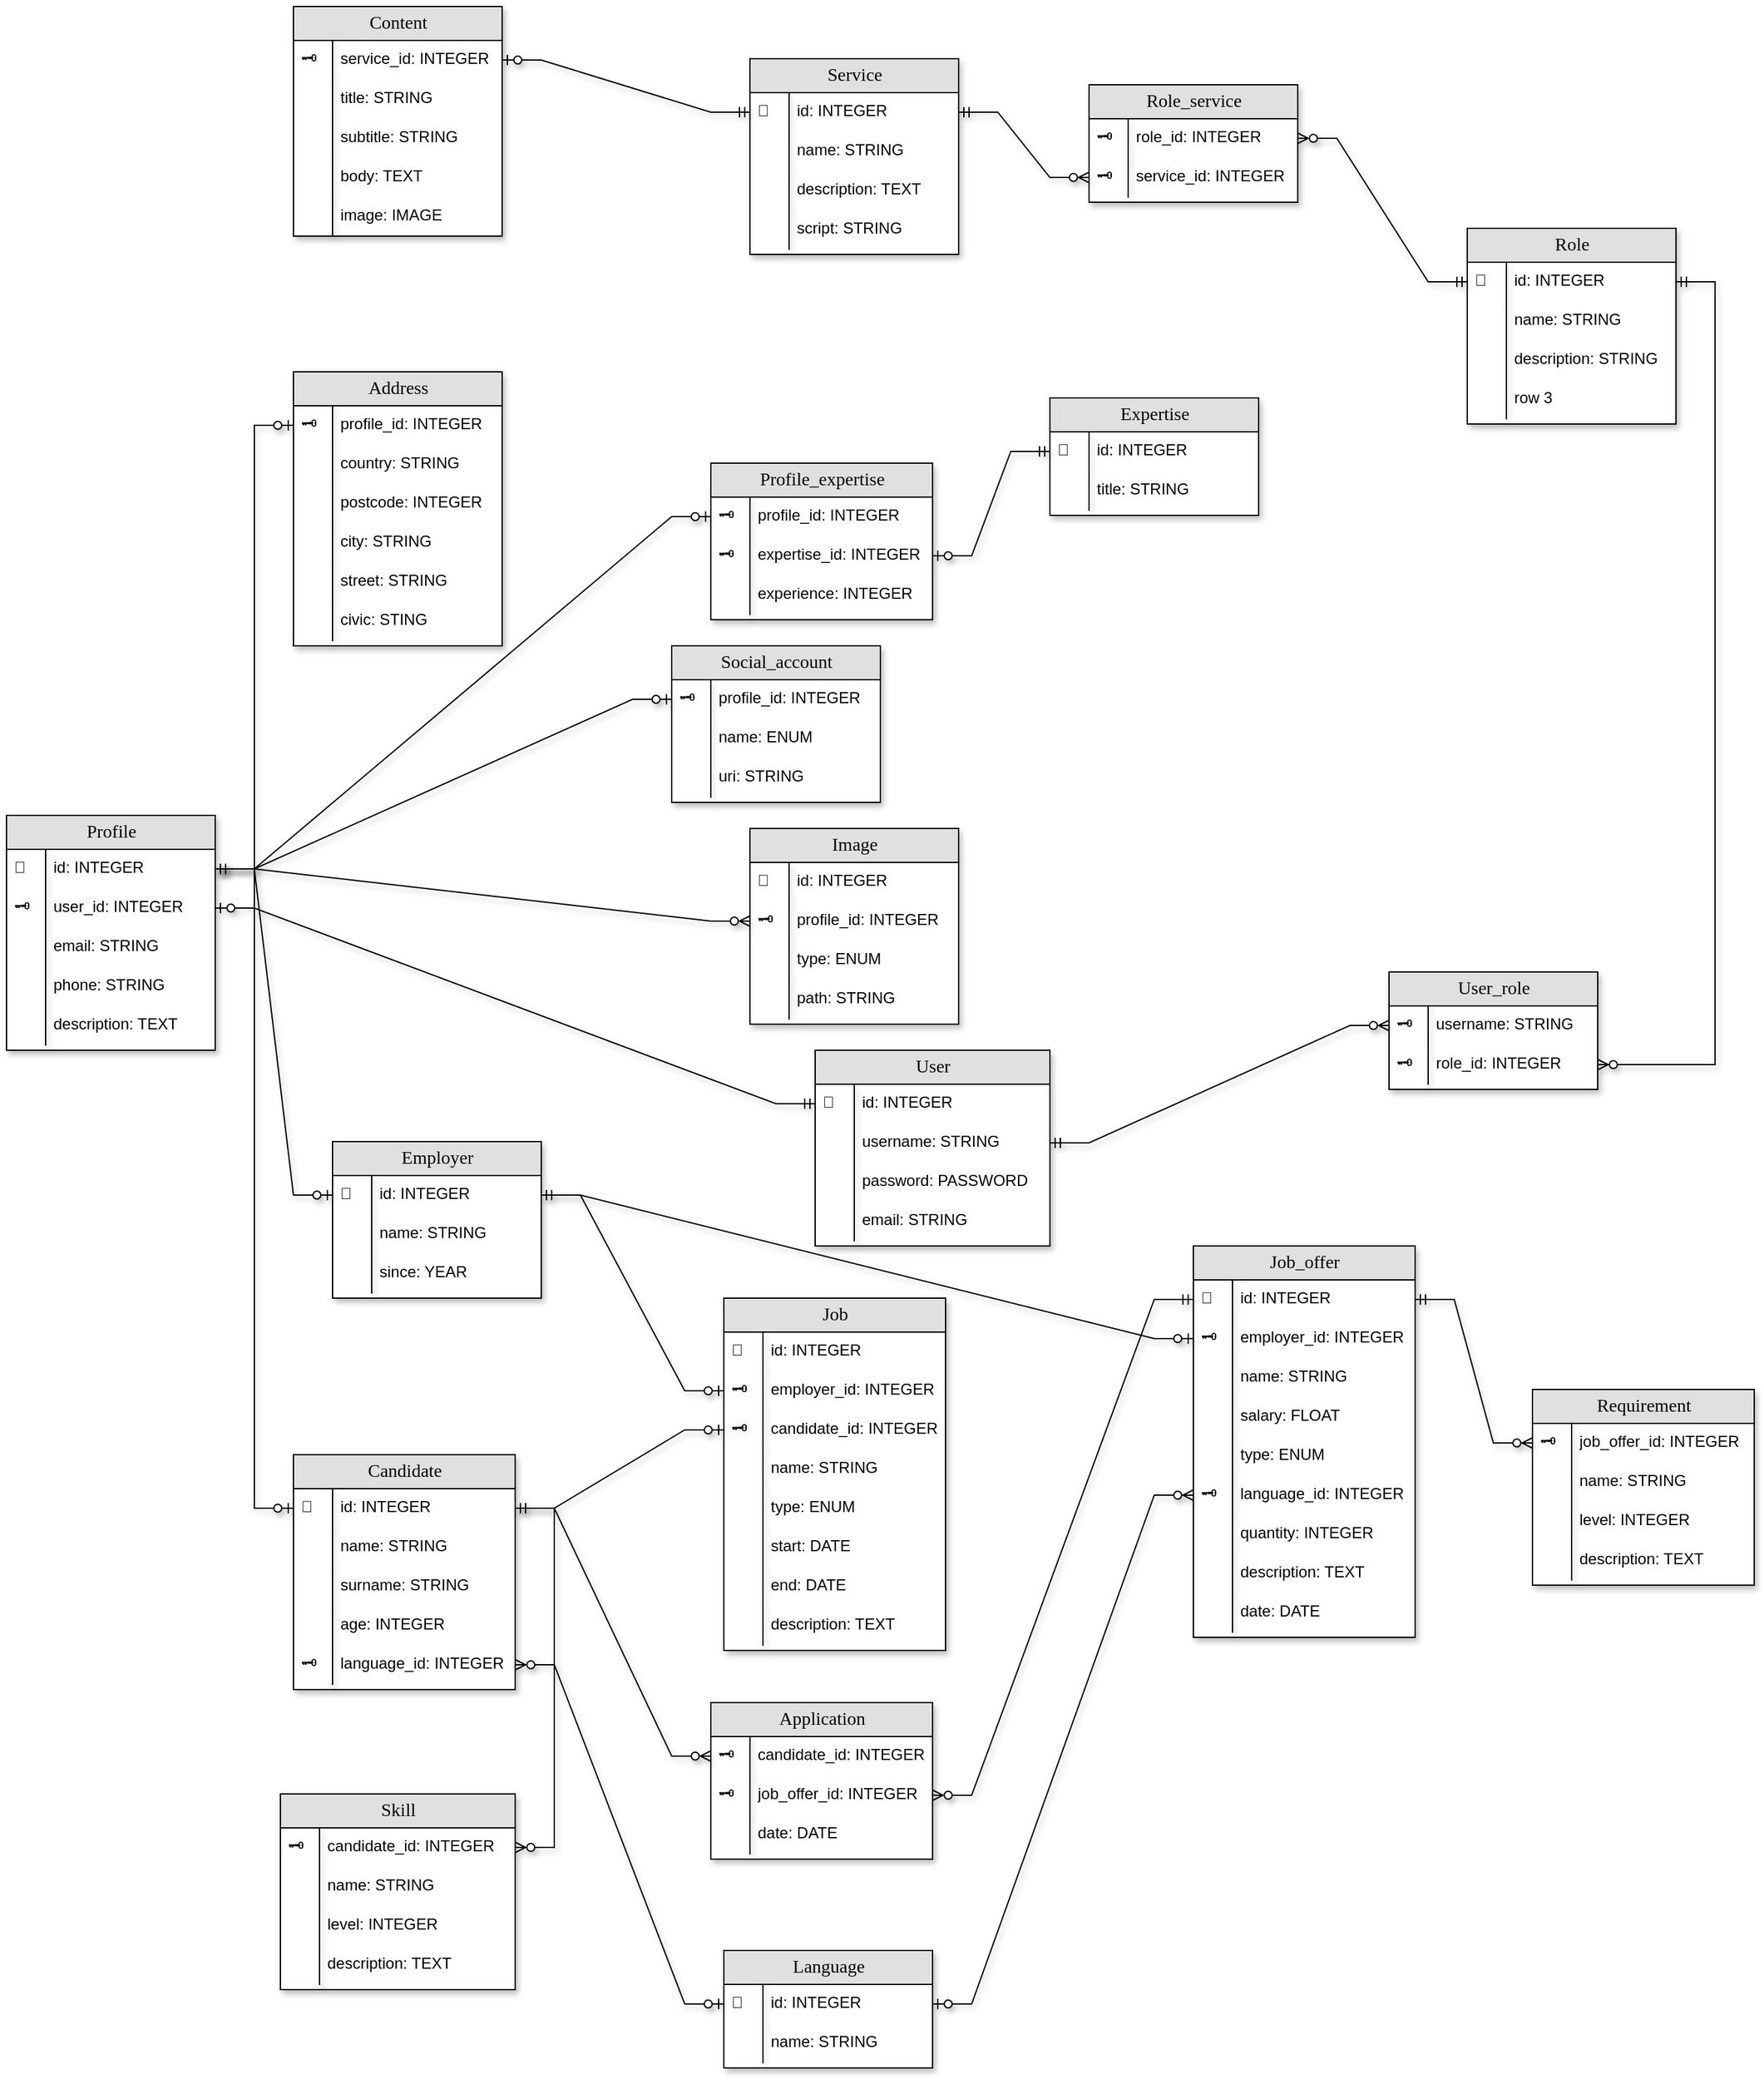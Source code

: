 <mxfile version="24.7.8">
  <diagram name="Page-1" id="e56a1550-8fbb-45ad-956c-1786394a9013">
    <mxGraphModel dx="1389" dy="2019" grid="1" gridSize="10" guides="1" tooltips="1" connect="1" arrows="1" fold="1" page="1" pageScale="1" pageWidth="1100" pageHeight="850" background="none" math="0" shadow="0">
      <root>
        <mxCell id="0" />
        <mxCell id="1" parent="0" />
        <mxCell id="2KPOvlbzhN6FBx7SSUD5-195" value="Content" style="swimlane;html=1;fontStyle=0;childLayout=stackLayout;horizontal=1;startSize=26;fillColor=#e0e0e0;horizontalStack=0;resizeParent=1;resizeLast=0;collapsible=1;marginBottom=0;swimlaneFillColor=#ffffff;align=center;rounded=0;shadow=1;comic=0;labelBackgroundColor=none;strokeWidth=1;fontFamily=Verdana;fontSize=14" parent="1" vertex="1">
          <mxGeometry x="1590" y="-410" width="160" height="176" as="geometry">
            <mxRectangle x="30" y="358" width="70" height="30" as="alternateBounds" />
          </mxGeometry>
        </mxCell>
        <mxCell id="2KPOvlbzhN6FBx7SSUD5-196" value="service_id: INTEGER" style="shape=partialRectangle;top=0;left=0;right=0;bottom=0;html=1;align=left;verticalAlign=top;fillColor=none;spacingLeft=34;spacingRight=4;whiteSpace=wrap;overflow=hidden;rotatable=0;points=[[0,0.5],[1,0.5]];portConstraint=eastwest;dropTarget=0;shadow=1;" parent="2KPOvlbzhN6FBx7SSUD5-195" vertex="1">
          <mxGeometry y="26" width="160" height="30" as="geometry" />
        </mxCell>
        <mxCell id="2KPOvlbzhN6FBx7SSUD5-197" value="🗝️" style="shape=partialRectangle;top=0;left=0;bottom=0;html=1;fillColor=none;align=left;verticalAlign=top;spacingLeft=4;spacingRight=4;whiteSpace=wrap;overflow=hidden;rotatable=0;points=[];portConstraint=eastwest;part=1;shadow=1;" parent="2KPOvlbzhN6FBx7SSUD5-196" vertex="1" connectable="0">
          <mxGeometry width="30" height="30" as="geometry" />
        </mxCell>
        <mxCell id="2KPOvlbzhN6FBx7SSUD5-200" value="title: STRING" style="shape=partialRectangle;top=0;left=0;right=0;bottom=0;html=1;align=left;verticalAlign=top;fillColor=none;spacingLeft=34;spacingRight=4;whiteSpace=wrap;overflow=hidden;rotatable=0;points=[[0,0.5],[1,0.5]];portConstraint=eastwest;dropTarget=0;shadow=1;" parent="2KPOvlbzhN6FBx7SSUD5-195" vertex="1">
          <mxGeometry y="56" width="160" height="30" as="geometry" />
        </mxCell>
        <mxCell id="2KPOvlbzhN6FBx7SSUD5-201" value="" style="shape=partialRectangle;top=0;left=0;bottom=0;html=1;fillColor=none;align=left;verticalAlign=top;spacingLeft=4;spacingRight=4;whiteSpace=wrap;overflow=hidden;rotatable=0;points=[];portConstraint=eastwest;part=1;shadow=1;" parent="2KPOvlbzhN6FBx7SSUD5-200" vertex="1" connectable="0">
          <mxGeometry width="30" height="30" as="geometry" />
        </mxCell>
        <mxCell id="2KPOvlbzhN6FBx7SSUD5-202" value="subtitle: STRING" style="shape=partialRectangle;top=0;left=0;right=0;bottom=0;html=1;align=left;verticalAlign=top;fillColor=none;spacingLeft=34;spacingRight=4;whiteSpace=wrap;overflow=hidden;rotatable=0;points=[[0,0.5],[1,0.5]];portConstraint=eastwest;dropTarget=0;shadow=1;" parent="2KPOvlbzhN6FBx7SSUD5-195" vertex="1">
          <mxGeometry y="86" width="160" height="30" as="geometry" />
        </mxCell>
        <mxCell id="2KPOvlbzhN6FBx7SSUD5-203" value="" style="shape=partialRectangle;top=0;left=0;bottom=0;html=1;fillColor=none;align=left;verticalAlign=top;spacingLeft=4;spacingRight=4;whiteSpace=wrap;overflow=hidden;rotatable=0;points=[];portConstraint=eastwest;part=1;shadow=1;" parent="2KPOvlbzhN6FBx7SSUD5-202" vertex="1" connectable="0">
          <mxGeometry width="30" height="30" as="geometry" />
        </mxCell>
        <mxCell id="2KPOvlbzhN6FBx7SSUD5-355" value="body: TEXT" style="shape=partialRectangle;top=0;left=0;right=0;bottom=0;html=1;align=left;verticalAlign=top;fillColor=none;spacingLeft=34;spacingRight=4;whiteSpace=wrap;overflow=hidden;rotatable=0;points=[[0,0.5],[1,0.5]];portConstraint=eastwest;dropTarget=0;shadow=1;" parent="2KPOvlbzhN6FBx7SSUD5-195" vertex="1">
          <mxGeometry y="116" width="160" height="30" as="geometry" />
        </mxCell>
        <mxCell id="2KPOvlbzhN6FBx7SSUD5-356" value="" style="shape=partialRectangle;top=0;left=0;bottom=0;html=1;fillColor=none;align=left;verticalAlign=top;spacingLeft=4;spacingRight=4;whiteSpace=wrap;overflow=hidden;rotatable=0;points=[];portConstraint=eastwest;part=1;shadow=1;" parent="2KPOvlbzhN6FBx7SSUD5-355" vertex="1" connectable="0">
          <mxGeometry width="30" height="30" as="geometry" />
        </mxCell>
        <mxCell id="2KPOvlbzhN6FBx7SSUD5-357" value="image: IMAGE" style="shape=partialRectangle;top=0;left=0;right=0;bottom=0;html=1;align=left;verticalAlign=top;fillColor=none;spacingLeft=34;spacingRight=4;whiteSpace=wrap;overflow=hidden;rotatable=0;points=[[0,0.5],[1,0.5]];portConstraint=eastwest;dropTarget=0;shadow=1;" parent="2KPOvlbzhN6FBx7SSUD5-195" vertex="1">
          <mxGeometry y="146" width="160" height="30" as="geometry" />
        </mxCell>
        <mxCell id="2KPOvlbzhN6FBx7SSUD5-358" value="" style="shape=partialRectangle;top=0;left=0;bottom=0;html=1;fillColor=none;align=left;verticalAlign=top;spacingLeft=4;spacingRight=4;whiteSpace=wrap;overflow=hidden;rotatable=0;points=[];portConstraint=eastwest;part=1;shadow=1;" parent="2KPOvlbzhN6FBx7SSUD5-357" vertex="1" connectable="0">
          <mxGeometry width="30" height="30" as="geometry" />
        </mxCell>
        <mxCell id="2KPOvlbzhN6FBx7SSUD5-303" value="Service" style="swimlane;html=1;fontStyle=0;childLayout=stackLayout;horizontal=1;startSize=26;fillColor=#e0e0e0;horizontalStack=0;resizeParent=1;resizeLast=0;collapsible=1;marginBottom=0;swimlaneFillColor=#ffffff;align=center;rounded=0;shadow=1;comic=0;labelBackgroundColor=none;strokeWidth=1;fontFamily=Verdana;fontSize=14" parent="1" vertex="1">
          <mxGeometry x="1940" y="-370" width="160" height="150" as="geometry">
            <mxRectangle x="30" y="358" width="70" height="30" as="alternateBounds" />
          </mxGeometry>
        </mxCell>
        <mxCell id="2KPOvlbzhN6FBx7SSUD5-304" value="id: INTEGER" style="shape=partialRectangle;top=0;left=0;right=0;bottom=0;html=1;align=left;verticalAlign=top;fillColor=none;spacingLeft=34;spacingRight=4;whiteSpace=wrap;overflow=hidden;rotatable=0;points=[[0,0.5],[1,0.5]];portConstraint=eastwest;dropTarget=0;shadow=1;" parent="2KPOvlbzhN6FBx7SSUD5-303" vertex="1">
          <mxGeometry y="26" width="160" height="30" as="geometry" />
        </mxCell>
        <mxCell id="2KPOvlbzhN6FBx7SSUD5-305" value="🔑" style="shape=partialRectangle;top=0;left=0;bottom=0;html=1;fillColor=none;align=left;verticalAlign=top;spacingLeft=4;spacingRight=4;whiteSpace=wrap;overflow=hidden;rotatable=0;points=[];portConstraint=eastwest;part=1;shadow=1;" parent="2KPOvlbzhN6FBx7SSUD5-304" vertex="1" connectable="0">
          <mxGeometry width="30" height="30" as="geometry" />
        </mxCell>
        <mxCell id="2KPOvlbzhN6FBx7SSUD5-306" value="name: STRING" style="shape=partialRectangle;top=0;left=0;right=0;bottom=0;html=1;align=left;verticalAlign=top;fillColor=none;spacingLeft=34;spacingRight=4;whiteSpace=wrap;overflow=hidden;rotatable=0;points=[[0,0.5],[1,0.5]];portConstraint=eastwest;dropTarget=0;shadow=1;" parent="2KPOvlbzhN6FBx7SSUD5-303" vertex="1">
          <mxGeometry y="56" width="160" height="30" as="geometry" />
        </mxCell>
        <mxCell id="2KPOvlbzhN6FBx7SSUD5-307" value="" style="shape=partialRectangle;top=0;left=0;bottom=0;html=1;fillColor=none;align=left;verticalAlign=top;spacingLeft=4;spacingRight=4;whiteSpace=wrap;overflow=hidden;rotatable=0;points=[];portConstraint=eastwest;part=1;shadow=1;" parent="2KPOvlbzhN6FBx7SSUD5-306" vertex="1" connectable="0">
          <mxGeometry width="30" height="30" as="geometry" />
        </mxCell>
        <mxCell id="2KPOvlbzhN6FBx7SSUD5-308" value="description: TEXT" style="shape=partialRectangle;top=0;left=0;right=0;bottom=0;html=1;align=left;verticalAlign=top;fillColor=none;spacingLeft=34;spacingRight=4;whiteSpace=wrap;overflow=hidden;rotatable=0;points=[[0,0.5],[1,0.5]];portConstraint=eastwest;dropTarget=0;shadow=1;" parent="2KPOvlbzhN6FBx7SSUD5-303" vertex="1">
          <mxGeometry y="86" width="160" height="30" as="geometry" />
        </mxCell>
        <mxCell id="2KPOvlbzhN6FBx7SSUD5-309" value="" style="shape=partialRectangle;top=0;left=0;bottom=0;html=1;fillColor=none;align=left;verticalAlign=top;spacingLeft=4;spacingRight=4;whiteSpace=wrap;overflow=hidden;rotatable=0;points=[];portConstraint=eastwest;part=1;shadow=1;" parent="2KPOvlbzhN6FBx7SSUD5-308" vertex="1" connectable="0">
          <mxGeometry width="30" height="30" as="geometry" />
        </mxCell>
        <mxCell id="2KPOvlbzhN6FBx7SSUD5-310" value="script: STRING" style="shape=partialRectangle;top=0;left=0;right=0;bottom=0;html=1;align=left;verticalAlign=top;fillColor=none;spacingLeft=34;spacingRight=4;whiteSpace=wrap;overflow=hidden;rotatable=0;points=[[0,0.5],[1,0.5]];portConstraint=eastwest;dropTarget=0;shadow=1;" parent="2KPOvlbzhN6FBx7SSUD5-303" vertex="1">
          <mxGeometry y="116" width="160" height="30" as="geometry" />
        </mxCell>
        <mxCell id="2KPOvlbzhN6FBx7SSUD5-311" value="" style="shape=partialRectangle;top=0;left=0;bottom=0;html=1;fillColor=none;align=left;verticalAlign=top;spacingLeft=4;spacingRight=4;whiteSpace=wrap;overflow=hidden;rotatable=0;points=[];portConstraint=eastwest;part=1;shadow=1;" parent="2KPOvlbzhN6FBx7SSUD5-310" vertex="1" connectable="0">
          <mxGeometry width="30" height="30" as="geometry" />
        </mxCell>
        <mxCell id="2KPOvlbzhN6FBx7SSUD5-401" value="" style="fontSize=12;html=1;endArrow=ERzeroToOne;startArrow=ERmandOne;rounded=0;shadow=1;edgeStyle=entityRelationEdgeStyle;" parent="1" source="2KPOvlbzhN6FBx7SSUD5-304" target="2KPOvlbzhN6FBx7SSUD5-196" edge="1">
          <mxGeometry width="100" height="100" relative="1" as="geometry">
            <mxPoint x="1860" y="-340" as="sourcePoint" />
            <mxPoint x="1960" y="-440" as="targetPoint" />
          </mxGeometry>
        </mxCell>
        <mxCell id="2KPOvlbzhN6FBx7SSUD5-402" value="Role_service" style="swimlane;html=1;fontStyle=0;childLayout=stackLayout;horizontal=1;startSize=26;fillColor=#e0e0e0;horizontalStack=0;resizeParent=1;resizeLast=0;collapsible=1;marginBottom=0;swimlaneFillColor=#ffffff;align=center;rounded=0;shadow=1;comic=0;labelBackgroundColor=none;strokeWidth=1;fontFamily=Verdana;fontSize=14" parent="1" vertex="1">
          <mxGeometry x="2200" y="-350" width="160" height="90" as="geometry">
            <mxRectangle x="30" y="358" width="70" height="30" as="alternateBounds" />
          </mxGeometry>
        </mxCell>
        <mxCell id="2KPOvlbzhN6FBx7SSUD5-403" value="role_id: INTEGER" style="shape=partialRectangle;top=0;left=0;right=0;bottom=0;html=1;align=left;verticalAlign=top;fillColor=none;spacingLeft=34;spacingRight=4;whiteSpace=wrap;overflow=hidden;rotatable=0;points=[[0,0.5],[1,0.5]];portConstraint=eastwest;dropTarget=0;shadow=1;" parent="2KPOvlbzhN6FBx7SSUD5-402" vertex="1">
          <mxGeometry y="26" width="160" height="30" as="geometry" />
        </mxCell>
        <mxCell id="2KPOvlbzhN6FBx7SSUD5-404" value="🗝️" style="shape=partialRectangle;top=0;left=0;bottom=0;html=1;fillColor=none;align=left;verticalAlign=top;spacingLeft=4;spacingRight=4;whiteSpace=wrap;overflow=hidden;rotatable=0;points=[];portConstraint=eastwest;part=1;shadow=1;" parent="2KPOvlbzhN6FBx7SSUD5-403" vertex="1" connectable="0">
          <mxGeometry width="30" height="30" as="geometry" />
        </mxCell>
        <mxCell id="2KPOvlbzhN6FBx7SSUD5-405" value="service_id: INTEGER" style="shape=partialRectangle;top=0;left=0;right=0;bottom=0;html=1;align=left;verticalAlign=top;fillColor=none;spacingLeft=34;spacingRight=4;whiteSpace=wrap;overflow=hidden;rotatable=0;points=[[0,0.5],[1,0.5]];portConstraint=eastwest;dropTarget=0;shadow=1;" parent="2KPOvlbzhN6FBx7SSUD5-402" vertex="1">
          <mxGeometry y="56" width="160" height="30" as="geometry" />
        </mxCell>
        <mxCell id="2KPOvlbzhN6FBx7SSUD5-406" value="🗝️" style="shape=partialRectangle;top=0;left=0;bottom=0;html=1;fillColor=none;align=left;verticalAlign=top;spacingLeft=4;spacingRight=4;whiteSpace=wrap;overflow=hidden;rotatable=0;points=[];portConstraint=eastwest;part=1;shadow=1;" parent="2KPOvlbzhN6FBx7SSUD5-405" vertex="1" connectable="0">
          <mxGeometry width="30" height="30" as="geometry" />
        </mxCell>
        <mxCell id="2KPOvlbzhN6FBx7SSUD5-407" value="Role" style="swimlane;html=1;fontStyle=0;childLayout=stackLayout;horizontal=1;startSize=26;fillColor=#e0e0e0;horizontalStack=0;resizeParent=1;resizeLast=0;collapsible=1;marginBottom=0;swimlaneFillColor=#ffffff;align=center;rounded=0;shadow=1;comic=0;labelBackgroundColor=none;strokeWidth=1;fontFamily=Verdana;fontSize=14" parent="1" vertex="1">
          <mxGeometry x="2490" y="-240" width="160" height="150" as="geometry">
            <mxRectangle x="30" y="358" width="70" height="30" as="alternateBounds" />
          </mxGeometry>
        </mxCell>
        <mxCell id="2KPOvlbzhN6FBx7SSUD5-408" value="id: INTEGER" style="shape=partialRectangle;top=0;left=0;right=0;bottom=0;html=1;align=left;verticalAlign=top;fillColor=none;spacingLeft=34;spacingRight=4;whiteSpace=wrap;overflow=hidden;rotatable=0;points=[[0,0.5],[1,0.5]];portConstraint=eastwest;dropTarget=0;shadow=1;" parent="2KPOvlbzhN6FBx7SSUD5-407" vertex="1">
          <mxGeometry y="26" width="160" height="30" as="geometry" />
        </mxCell>
        <mxCell id="2KPOvlbzhN6FBx7SSUD5-409" value="🔑" style="shape=partialRectangle;top=0;left=0;bottom=0;html=1;fillColor=none;align=left;verticalAlign=top;spacingLeft=4;spacingRight=4;whiteSpace=wrap;overflow=hidden;rotatable=0;points=[];portConstraint=eastwest;part=1;shadow=1;" parent="2KPOvlbzhN6FBx7SSUD5-408" vertex="1" connectable="0">
          <mxGeometry width="30" height="30" as="geometry" />
        </mxCell>
        <mxCell id="2KPOvlbzhN6FBx7SSUD5-410" value="name: STRING" style="shape=partialRectangle;top=0;left=0;right=0;bottom=0;html=1;align=left;verticalAlign=top;fillColor=none;spacingLeft=34;spacingRight=4;whiteSpace=wrap;overflow=hidden;rotatable=0;points=[[0,0.5],[1,0.5]];portConstraint=eastwest;dropTarget=0;shadow=1;" parent="2KPOvlbzhN6FBx7SSUD5-407" vertex="1">
          <mxGeometry y="56" width="160" height="30" as="geometry" />
        </mxCell>
        <mxCell id="2KPOvlbzhN6FBx7SSUD5-411" value="" style="shape=partialRectangle;top=0;left=0;bottom=0;html=1;fillColor=none;align=left;verticalAlign=top;spacingLeft=4;spacingRight=4;whiteSpace=wrap;overflow=hidden;rotatable=0;points=[];portConstraint=eastwest;part=1;shadow=1;" parent="2KPOvlbzhN6FBx7SSUD5-410" vertex="1" connectable="0">
          <mxGeometry width="30" height="30" as="geometry" />
        </mxCell>
        <mxCell id="2KPOvlbzhN6FBx7SSUD5-412" value="description: STRING" style="shape=partialRectangle;top=0;left=0;right=0;bottom=0;html=1;align=left;verticalAlign=top;fillColor=none;spacingLeft=34;spacingRight=4;whiteSpace=wrap;overflow=hidden;rotatable=0;points=[[0,0.5],[1,0.5]];portConstraint=eastwest;dropTarget=0;shadow=1;" parent="2KPOvlbzhN6FBx7SSUD5-407" vertex="1">
          <mxGeometry y="86" width="160" height="30" as="geometry" />
        </mxCell>
        <mxCell id="2KPOvlbzhN6FBx7SSUD5-413" value="" style="shape=partialRectangle;top=0;left=0;bottom=0;html=1;fillColor=none;align=left;verticalAlign=top;spacingLeft=4;spacingRight=4;whiteSpace=wrap;overflow=hidden;rotatable=0;points=[];portConstraint=eastwest;part=1;shadow=1;" parent="2KPOvlbzhN6FBx7SSUD5-412" vertex="1" connectable="0">
          <mxGeometry width="30" height="30" as="geometry" />
        </mxCell>
        <mxCell id="2KPOvlbzhN6FBx7SSUD5-414" value="row 3" style="shape=partialRectangle;top=0;left=0;right=0;bottom=0;html=1;align=left;verticalAlign=top;fillColor=none;spacingLeft=34;spacingRight=4;whiteSpace=wrap;overflow=hidden;rotatable=0;points=[[0,0.5],[1,0.5]];portConstraint=eastwest;dropTarget=0;shadow=1;" parent="2KPOvlbzhN6FBx7SSUD5-407" vertex="1">
          <mxGeometry y="116" width="160" height="30" as="geometry" />
        </mxCell>
        <mxCell id="2KPOvlbzhN6FBx7SSUD5-415" value="" style="shape=partialRectangle;top=0;left=0;bottom=0;html=1;fillColor=none;align=left;verticalAlign=top;spacingLeft=4;spacingRight=4;whiteSpace=wrap;overflow=hidden;rotatable=0;points=[];portConstraint=eastwest;part=1;shadow=1;" parent="2KPOvlbzhN6FBx7SSUD5-414" vertex="1" connectable="0">
          <mxGeometry width="30" height="30" as="geometry" />
        </mxCell>
        <mxCell id="2KPOvlbzhN6FBx7SSUD5-416" value="" style="fontSize=12;html=1;endArrow=ERzeroToMany;startArrow=ERmandOne;rounded=0;shadow=1;edgeStyle=entityRelationEdgeStyle;" parent="1" source="2KPOvlbzhN6FBx7SSUD5-304" target="2KPOvlbzhN6FBx7SSUD5-405" edge="1">
          <mxGeometry width="100" height="100" relative="1" as="geometry">
            <mxPoint x="2370" y="-230" as="sourcePoint" />
            <mxPoint x="2470" y="-330" as="targetPoint" />
          </mxGeometry>
        </mxCell>
        <mxCell id="2KPOvlbzhN6FBx7SSUD5-417" value="" style="fontSize=12;html=1;endArrow=ERzeroToMany;startArrow=ERmandOne;rounded=0;shadow=1;edgeStyle=entityRelationEdgeStyle;" parent="1" source="2KPOvlbzhN6FBx7SSUD5-408" target="2KPOvlbzhN6FBx7SSUD5-403" edge="1">
          <mxGeometry width="100" height="100" relative="1" as="geometry">
            <mxPoint x="2130" y="-385" as="sourcePoint" />
            <mxPoint x="2220" y="-379" as="targetPoint" />
          </mxGeometry>
        </mxCell>
        <mxCell id="2KPOvlbzhN6FBx7SSUD5-418" value="User_role" style="swimlane;html=1;fontStyle=0;childLayout=stackLayout;horizontal=1;startSize=26;fillColor=#e0e0e0;horizontalStack=0;resizeParent=1;resizeLast=0;collapsible=1;marginBottom=0;swimlaneFillColor=#ffffff;align=center;rounded=0;shadow=1;comic=0;labelBackgroundColor=none;strokeWidth=1;fontFamily=Verdana;fontSize=14" parent="1" vertex="1">
          <mxGeometry x="2430" y="330" width="160" height="90" as="geometry">
            <mxRectangle x="30" y="358" width="70" height="30" as="alternateBounds" />
          </mxGeometry>
        </mxCell>
        <mxCell id="2KPOvlbzhN6FBx7SSUD5-419" value="username: STRING" style="shape=partialRectangle;top=0;left=0;right=0;bottom=0;html=1;align=left;verticalAlign=top;fillColor=none;spacingLeft=34;spacingRight=4;whiteSpace=wrap;overflow=hidden;rotatable=0;points=[[0,0.5],[1,0.5]];portConstraint=eastwest;dropTarget=0;shadow=1;" parent="2KPOvlbzhN6FBx7SSUD5-418" vertex="1">
          <mxGeometry y="26" width="160" height="30" as="geometry" />
        </mxCell>
        <mxCell id="2KPOvlbzhN6FBx7SSUD5-420" value="🗝️" style="shape=partialRectangle;top=0;left=0;bottom=0;html=1;fillColor=none;align=left;verticalAlign=top;spacingLeft=4;spacingRight=4;whiteSpace=wrap;overflow=hidden;rotatable=0;points=[];portConstraint=eastwest;part=1;shadow=1;" parent="2KPOvlbzhN6FBx7SSUD5-419" vertex="1" connectable="0">
          <mxGeometry width="30" height="30" as="geometry" />
        </mxCell>
        <mxCell id="2KPOvlbzhN6FBx7SSUD5-421" value="role_id: INTEGER" style="shape=partialRectangle;top=0;left=0;right=0;bottom=0;html=1;align=left;verticalAlign=top;fillColor=none;spacingLeft=34;spacingRight=4;whiteSpace=wrap;overflow=hidden;rotatable=0;points=[[0,0.5],[1,0.5]];portConstraint=eastwest;dropTarget=0;shadow=1;" parent="2KPOvlbzhN6FBx7SSUD5-418" vertex="1">
          <mxGeometry y="56" width="160" height="30" as="geometry" />
        </mxCell>
        <mxCell id="2KPOvlbzhN6FBx7SSUD5-422" value="🗝️" style="shape=partialRectangle;top=0;left=0;bottom=0;html=1;fillColor=none;align=left;verticalAlign=top;spacingLeft=4;spacingRight=4;whiteSpace=wrap;overflow=hidden;rotatable=0;points=[];portConstraint=eastwest;part=1;shadow=1;" parent="2KPOvlbzhN6FBx7SSUD5-421" vertex="1" connectable="0">
          <mxGeometry width="30" height="30" as="geometry" />
        </mxCell>
        <mxCell id="2KPOvlbzhN6FBx7SSUD5-423" value="" style="fontSize=12;html=1;endArrow=ERzeroToMany;startArrow=ERmandOne;rounded=0;shadow=1;edgeStyle=entityRelationEdgeStyle;" parent="1" source="2KPOvlbzhN6FBx7SSUD5-408" target="2KPOvlbzhN6FBx7SSUD5-421" edge="1">
          <mxGeometry width="100" height="100" relative="1" as="geometry">
            <mxPoint x="2610" y="40" as="sourcePoint" />
            <mxPoint x="2370" y="-100" as="targetPoint" />
          </mxGeometry>
        </mxCell>
        <mxCell id="2KPOvlbzhN6FBx7SSUD5-424" value="User" style="swimlane;html=1;fontStyle=0;childLayout=stackLayout;horizontal=1;startSize=26;fillColor=#e0e0e0;horizontalStack=0;resizeParent=1;resizeLast=0;collapsible=1;marginBottom=0;swimlaneFillColor=#ffffff;align=center;rounded=0;shadow=1;comic=0;labelBackgroundColor=none;strokeWidth=1;fontFamily=Verdana;fontSize=14" parent="1" vertex="1">
          <mxGeometry x="1990" y="390" width="180" height="150" as="geometry">
            <mxRectangle x="30" y="358" width="70" height="30" as="alternateBounds" />
          </mxGeometry>
        </mxCell>
        <mxCell id="2KPOvlbzhN6FBx7SSUD5-425" value="id: INTEGER" style="shape=partialRectangle;top=0;left=0;right=0;bottom=0;html=1;align=left;verticalAlign=top;fillColor=none;spacingLeft=34;spacingRight=4;whiteSpace=wrap;overflow=hidden;rotatable=0;points=[[0,0.5],[1,0.5]];portConstraint=eastwest;dropTarget=0;shadow=1;" parent="2KPOvlbzhN6FBx7SSUD5-424" vertex="1">
          <mxGeometry y="26" width="180" height="30" as="geometry" />
        </mxCell>
        <mxCell id="2KPOvlbzhN6FBx7SSUD5-426" value="🔑" style="shape=partialRectangle;top=0;left=0;bottom=0;html=1;fillColor=none;align=left;verticalAlign=top;spacingLeft=4;spacingRight=4;whiteSpace=wrap;overflow=hidden;rotatable=0;points=[];portConstraint=eastwest;part=1;shadow=1;" parent="2KPOvlbzhN6FBx7SSUD5-425" vertex="1" connectable="0">
          <mxGeometry width="30" height="30" as="geometry" />
        </mxCell>
        <mxCell id="2KPOvlbzhN6FBx7SSUD5-427" value="username: STRING" style="shape=partialRectangle;top=0;left=0;right=0;bottom=0;html=1;align=left;verticalAlign=top;fillColor=none;spacingLeft=34;spacingRight=4;whiteSpace=wrap;overflow=hidden;rotatable=0;points=[[0,0.5],[1,0.5]];portConstraint=eastwest;dropTarget=0;shadow=1;" parent="2KPOvlbzhN6FBx7SSUD5-424" vertex="1">
          <mxGeometry y="56" width="180" height="30" as="geometry" />
        </mxCell>
        <mxCell id="2KPOvlbzhN6FBx7SSUD5-428" value="" style="shape=partialRectangle;top=0;left=0;bottom=0;html=1;fillColor=none;align=left;verticalAlign=top;spacingLeft=4;spacingRight=4;whiteSpace=wrap;overflow=hidden;rotatable=0;points=[];portConstraint=eastwest;part=1;shadow=1;" parent="2KPOvlbzhN6FBx7SSUD5-427" vertex="1" connectable="0">
          <mxGeometry width="30" height="30" as="geometry" />
        </mxCell>
        <mxCell id="2KPOvlbzhN6FBx7SSUD5-429" value="password: PASSWORD" style="shape=partialRectangle;top=0;left=0;right=0;bottom=0;html=1;align=left;verticalAlign=top;fillColor=none;spacingLeft=34;spacingRight=4;whiteSpace=wrap;overflow=hidden;rotatable=0;points=[[0,0.5],[1,0.5]];portConstraint=eastwest;dropTarget=0;shadow=1;" parent="2KPOvlbzhN6FBx7SSUD5-424" vertex="1">
          <mxGeometry y="86" width="180" height="30" as="geometry" />
        </mxCell>
        <mxCell id="2KPOvlbzhN6FBx7SSUD5-430" value="" style="shape=partialRectangle;top=0;left=0;bottom=0;html=1;fillColor=none;align=left;verticalAlign=top;spacingLeft=4;spacingRight=4;whiteSpace=wrap;overflow=hidden;rotatable=0;points=[];portConstraint=eastwest;part=1;shadow=1;" parent="2KPOvlbzhN6FBx7SSUD5-429" vertex="1" connectable="0">
          <mxGeometry width="30" height="30" as="geometry" />
        </mxCell>
        <mxCell id="2KPOvlbzhN6FBx7SSUD5-431" value="email: STRING" style="shape=partialRectangle;top=0;left=0;right=0;bottom=0;html=1;align=left;verticalAlign=top;fillColor=none;spacingLeft=34;spacingRight=4;whiteSpace=wrap;overflow=hidden;rotatable=0;points=[[0,0.5],[1,0.5]];portConstraint=eastwest;dropTarget=0;shadow=1;" parent="2KPOvlbzhN6FBx7SSUD5-424" vertex="1">
          <mxGeometry y="116" width="180" height="30" as="geometry" />
        </mxCell>
        <mxCell id="2KPOvlbzhN6FBx7SSUD5-432" value="" style="shape=partialRectangle;top=0;left=0;bottom=0;html=1;fillColor=none;align=left;verticalAlign=top;spacingLeft=4;spacingRight=4;whiteSpace=wrap;overflow=hidden;rotatable=0;points=[];portConstraint=eastwest;part=1;shadow=1;" parent="2KPOvlbzhN6FBx7SSUD5-431" vertex="1" connectable="0">
          <mxGeometry width="30" height="30" as="geometry" />
        </mxCell>
        <mxCell id="2KPOvlbzhN6FBx7SSUD5-433" value="" style="fontSize=12;html=1;endArrow=ERzeroToMany;startArrow=ERmandOne;rounded=0;shadow=1;edgeStyle=entityRelationEdgeStyle;" parent="1" source="2KPOvlbzhN6FBx7SSUD5-427" target="2KPOvlbzhN6FBx7SSUD5-419" edge="1">
          <mxGeometry width="100" height="100" relative="1" as="geometry">
            <mxPoint x="2720" y="165" as="sourcePoint" />
            <mxPoint x="2800" y="180" as="targetPoint" />
          </mxGeometry>
        </mxCell>
        <mxCell id="2KPOvlbzhN6FBx7SSUD5-434" value="Profile" style="swimlane;html=1;fontStyle=0;childLayout=stackLayout;horizontal=1;startSize=26;fillColor=#e0e0e0;horizontalStack=0;resizeParent=1;resizeLast=0;collapsible=1;marginBottom=0;swimlaneFillColor=#ffffff;align=center;rounded=0;shadow=1;comic=0;labelBackgroundColor=none;strokeWidth=1;fontFamily=Verdana;fontSize=14" parent="1" vertex="1">
          <mxGeometry x="1370" y="210" width="160" height="180" as="geometry">
            <mxRectangle x="30" y="358" width="70" height="30" as="alternateBounds" />
          </mxGeometry>
        </mxCell>
        <mxCell id="2KPOvlbzhN6FBx7SSUD5-435" value="id: INTEGER" style="shape=partialRectangle;top=0;left=0;right=0;bottom=0;html=1;align=left;verticalAlign=top;fillColor=none;spacingLeft=34;spacingRight=4;whiteSpace=wrap;overflow=hidden;rotatable=0;points=[[0,0.5],[1,0.5]];portConstraint=eastwest;dropTarget=0;shadow=1;" parent="2KPOvlbzhN6FBx7SSUD5-434" vertex="1">
          <mxGeometry y="26" width="160" height="30" as="geometry" />
        </mxCell>
        <mxCell id="2KPOvlbzhN6FBx7SSUD5-436" value="🔑" style="shape=partialRectangle;top=0;left=0;bottom=0;html=1;fillColor=none;align=left;verticalAlign=top;spacingLeft=4;spacingRight=4;whiteSpace=wrap;overflow=hidden;rotatable=0;points=[];portConstraint=eastwest;part=1;shadow=1;" parent="2KPOvlbzhN6FBx7SSUD5-435" vertex="1" connectable="0">
          <mxGeometry width="30" height="30" as="geometry" />
        </mxCell>
        <mxCell id="2KPOvlbzhN6FBx7SSUD5-437" value="user_id: INTEGER" style="shape=partialRectangle;top=0;left=0;right=0;bottom=0;html=1;align=left;verticalAlign=top;fillColor=none;spacingLeft=34;spacingRight=4;whiteSpace=wrap;overflow=hidden;rotatable=0;points=[[0,0.5],[1,0.5]];portConstraint=eastwest;dropTarget=0;shadow=1;" parent="2KPOvlbzhN6FBx7SSUD5-434" vertex="1">
          <mxGeometry y="56" width="160" height="30" as="geometry" />
        </mxCell>
        <mxCell id="2KPOvlbzhN6FBx7SSUD5-438" value="🗝️" style="shape=partialRectangle;top=0;left=0;bottom=0;html=1;fillColor=none;align=left;verticalAlign=top;spacingLeft=4;spacingRight=4;whiteSpace=wrap;overflow=hidden;rotatable=0;points=[];portConstraint=eastwest;part=1;shadow=1;" parent="2KPOvlbzhN6FBx7SSUD5-437" vertex="1" connectable="0">
          <mxGeometry width="30" height="30" as="geometry" />
        </mxCell>
        <mxCell id="2KPOvlbzhN6FBx7SSUD5-439" value="email: STRING" style="shape=partialRectangle;top=0;left=0;right=0;bottom=0;html=1;align=left;verticalAlign=top;fillColor=none;spacingLeft=34;spacingRight=4;whiteSpace=wrap;overflow=hidden;rotatable=0;points=[[0,0.5],[1,0.5]];portConstraint=eastwest;dropTarget=0;shadow=1;" parent="2KPOvlbzhN6FBx7SSUD5-434" vertex="1">
          <mxGeometry y="86" width="160" height="30" as="geometry" />
        </mxCell>
        <mxCell id="2KPOvlbzhN6FBx7SSUD5-440" value="" style="shape=partialRectangle;top=0;left=0;bottom=0;html=1;fillColor=none;align=left;verticalAlign=top;spacingLeft=4;spacingRight=4;whiteSpace=wrap;overflow=hidden;rotatable=0;points=[];portConstraint=eastwest;part=1;shadow=1;" parent="2KPOvlbzhN6FBx7SSUD5-439" vertex="1" connectable="0">
          <mxGeometry width="30" height="30" as="geometry" />
        </mxCell>
        <mxCell id="2KPOvlbzhN6FBx7SSUD5-441" value="phone: STRING" style="shape=partialRectangle;top=0;left=0;right=0;bottom=0;html=1;align=left;verticalAlign=top;fillColor=none;spacingLeft=34;spacingRight=4;whiteSpace=wrap;overflow=hidden;rotatable=0;points=[[0,0.5],[1,0.5]];portConstraint=eastwest;dropTarget=0;shadow=1;" parent="2KPOvlbzhN6FBx7SSUD5-434" vertex="1">
          <mxGeometry y="116" width="160" height="30" as="geometry" />
        </mxCell>
        <mxCell id="2KPOvlbzhN6FBx7SSUD5-442" value="" style="shape=partialRectangle;top=0;left=0;bottom=0;html=1;fillColor=none;align=left;verticalAlign=top;spacingLeft=4;spacingRight=4;whiteSpace=wrap;overflow=hidden;rotatable=0;points=[];portConstraint=eastwest;part=1;shadow=1;" parent="2KPOvlbzhN6FBx7SSUD5-441" vertex="1" connectable="0">
          <mxGeometry width="30" height="30" as="geometry" />
        </mxCell>
        <mxCell id="2KPOvlbzhN6FBx7SSUD5-443" value="description: TEXT" style="shape=partialRectangle;top=0;left=0;right=0;bottom=0;html=1;align=left;verticalAlign=top;fillColor=none;spacingLeft=34;spacingRight=4;whiteSpace=wrap;overflow=hidden;rotatable=0;points=[[0,0.5],[1,0.5]];portConstraint=eastwest;dropTarget=0;shadow=1;" parent="2KPOvlbzhN6FBx7SSUD5-434" vertex="1">
          <mxGeometry y="146" width="160" height="30" as="geometry" />
        </mxCell>
        <mxCell id="2KPOvlbzhN6FBx7SSUD5-444" value="" style="shape=partialRectangle;top=0;left=0;bottom=0;html=1;fillColor=none;align=left;verticalAlign=top;spacingLeft=4;spacingRight=4;whiteSpace=wrap;overflow=hidden;rotatable=0;points=[];portConstraint=eastwest;part=1;shadow=1;" parent="2KPOvlbzhN6FBx7SSUD5-443" vertex="1" connectable="0">
          <mxGeometry width="30" height="30" as="geometry" />
        </mxCell>
        <mxCell id="2KPOvlbzhN6FBx7SSUD5-446" value="" style="fontSize=12;html=1;endArrow=ERzeroToOne;startArrow=ERmandOne;rounded=0;shadow=1;edgeStyle=entityRelationEdgeStyle;" parent="1" source="2KPOvlbzhN6FBx7SSUD5-425" target="2KPOvlbzhN6FBx7SSUD5-437" edge="1">
          <mxGeometry width="100" height="100" relative="1" as="geometry">
            <mxPoint x="3360" y="20" as="sourcePoint" />
            <mxPoint x="3460" y="-80" as="targetPoint" />
          </mxGeometry>
        </mxCell>
        <mxCell id="2KPOvlbzhN6FBx7SSUD5-447" value="Expertise" style="swimlane;html=1;fontStyle=0;childLayout=stackLayout;horizontal=1;startSize=26;fillColor=#e0e0e0;horizontalStack=0;resizeParent=1;resizeLast=0;collapsible=1;marginBottom=0;swimlaneFillColor=#ffffff;align=center;rounded=0;shadow=1;comic=0;labelBackgroundColor=none;strokeWidth=1;fontFamily=Verdana;fontSize=14" parent="1" vertex="1">
          <mxGeometry x="2170" y="-110" width="160" height="90" as="geometry">
            <mxRectangle x="30" y="358" width="70" height="30" as="alternateBounds" />
          </mxGeometry>
        </mxCell>
        <mxCell id="2KPOvlbzhN6FBx7SSUD5-448" value="id: INTEGER" style="shape=partialRectangle;top=0;left=0;right=0;bottom=0;html=1;align=left;verticalAlign=top;fillColor=none;spacingLeft=34;spacingRight=4;whiteSpace=wrap;overflow=hidden;rotatable=0;points=[[0,0.5],[1,0.5]];portConstraint=eastwest;dropTarget=0;shadow=1;" parent="2KPOvlbzhN6FBx7SSUD5-447" vertex="1">
          <mxGeometry y="26" width="160" height="30" as="geometry" />
        </mxCell>
        <mxCell id="2KPOvlbzhN6FBx7SSUD5-449" value="🔑" style="shape=partialRectangle;top=0;left=0;bottom=0;html=1;fillColor=none;align=left;verticalAlign=top;spacingLeft=4;spacingRight=4;whiteSpace=wrap;overflow=hidden;rotatable=0;points=[];portConstraint=eastwest;part=1;shadow=1;" parent="2KPOvlbzhN6FBx7SSUD5-448" vertex="1" connectable="0">
          <mxGeometry width="30" height="30" as="geometry" />
        </mxCell>
        <mxCell id="2KPOvlbzhN6FBx7SSUD5-450" value="title: STRING" style="shape=partialRectangle;top=0;left=0;right=0;bottom=0;html=1;align=left;verticalAlign=top;fillColor=none;spacingLeft=34;spacingRight=4;whiteSpace=wrap;overflow=hidden;rotatable=0;points=[[0,0.5],[1,0.5]];portConstraint=eastwest;dropTarget=0;shadow=1;" parent="2KPOvlbzhN6FBx7SSUD5-447" vertex="1">
          <mxGeometry y="56" width="160" height="30" as="geometry" />
        </mxCell>
        <mxCell id="2KPOvlbzhN6FBx7SSUD5-451" value="" style="shape=partialRectangle;top=0;left=0;bottom=0;html=1;fillColor=none;align=left;verticalAlign=top;spacingLeft=4;spacingRight=4;whiteSpace=wrap;overflow=hidden;rotatable=0;points=[];portConstraint=eastwest;part=1;shadow=1;" parent="2KPOvlbzhN6FBx7SSUD5-450" vertex="1" connectable="0">
          <mxGeometry width="30" height="30" as="geometry" />
        </mxCell>
        <mxCell id="2KPOvlbzhN6FBx7SSUD5-452" value="Image" style="swimlane;html=1;fontStyle=0;childLayout=stackLayout;horizontal=1;startSize=26;fillColor=#e0e0e0;horizontalStack=0;resizeParent=1;resizeLast=0;collapsible=1;marginBottom=0;swimlaneFillColor=#ffffff;align=center;rounded=0;shadow=1;comic=0;labelBackgroundColor=none;strokeWidth=1;fontFamily=Verdana;fontSize=14" parent="1" vertex="1">
          <mxGeometry x="1940" y="220" width="160" height="150" as="geometry">
            <mxRectangle x="30" y="358" width="70" height="30" as="alternateBounds" />
          </mxGeometry>
        </mxCell>
        <mxCell id="2KPOvlbzhN6FBx7SSUD5-453" value="id: INTEGER" style="shape=partialRectangle;top=0;left=0;right=0;bottom=0;html=1;align=left;verticalAlign=top;fillColor=none;spacingLeft=34;spacingRight=4;whiteSpace=wrap;overflow=hidden;rotatable=0;points=[[0,0.5],[1,0.5]];portConstraint=eastwest;dropTarget=0;shadow=1;" parent="2KPOvlbzhN6FBx7SSUD5-452" vertex="1">
          <mxGeometry y="26" width="160" height="30" as="geometry" />
        </mxCell>
        <mxCell id="2KPOvlbzhN6FBx7SSUD5-454" value="🔑" style="shape=partialRectangle;top=0;left=0;bottom=0;html=1;fillColor=none;align=left;verticalAlign=top;spacingLeft=4;spacingRight=4;whiteSpace=wrap;overflow=hidden;rotatable=0;points=[];portConstraint=eastwest;part=1;shadow=1;" parent="2KPOvlbzhN6FBx7SSUD5-453" vertex="1" connectable="0">
          <mxGeometry width="30" height="30" as="geometry" />
        </mxCell>
        <mxCell id="2KPOvlbzhN6FBx7SSUD5-455" value="profile_id: INTEGER" style="shape=partialRectangle;top=0;left=0;right=0;bottom=0;html=1;align=left;verticalAlign=top;fillColor=none;spacingLeft=34;spacingRight=4;whiteSpace=wrap;overflow=hidden;rotatable=0;points=[[0,0.5],[1,0.5]];portConstraint=eastwest;dropTarget=0;shadow=1;" parent="2KPOvlbzhN6FBx7SSUD5-452" vertex="1">
          <mxGeometry y="56" width="160" height="30" as="geometry" />
        </mxCell>
        <mxCell id="2KPOvlbzhN6FBx7SSUD5-456" value="🗝️" style="shape=partialRectangle;top=0;left=0;bottom=0;html=1;fillColor=none;align=left;verticalAlign=top;spacingLeft=4;spacingRight=4;whiteSpace=wrap;overflow=hidden;rotatable=0;points=[];portConstraint=eastwest;part=1;shadow=1;" parent="2KPOvlbzhN6FBx7SSUD5-455" vertex="1" connectable="0">
          <mxGeometry width="30" height="30" as="geometry" />
        </mxCell>
        <mxCell id="2KPOvlbzhN6FBx7SSUD5-457" value="type: ENUM" style="shape=partialRectangle;top=0;left=0;right=0;bottom=0;html=1;align=left;verticalAlign=top;fillColor=none;spacingLeft=34;spacingRight=4;whiteSpace=wrap;overflow=hidden;rotatable=0;points=[[0,0.5],[1,0.5]];portConstraint=eastwest;dropTarget=0;shadow=1;" parent="2KPOvlbzhN6FBx7SSUD5-452" vertex="1">
          <mxGeometry y="86" width="160" height="30" as="geometry" />
        </mxCell>
        <mxCell id="2KPOvlbzhN6FBx7SSUD5-458" value="" style="shape=partialRectangle;top=0;left=0;bottom=0;html=1;fillColor=none;align=left;verticalAlign=top;spacingLeft=4;spacingRight=4;whiteSpace=wrap;overflow=hidden;rotatable=0;points=[];portConstraint=eastwest;part=1;shadow=1;" parent="2KPOvlbzhN6FBx7SSUD5-457" vertex="1" connectable="0">
          <mxGeometry width="30" height="30" as="geometry" />
        </mxCell>
        <mxCell id="2KPOvlbzhN6FBx7SSUD5-459" value="path: STRING" style="shape=partialRectangle;top=0;left=0;right=0;bottom=0;html=1;align=left;verticalAlign=top;fillColor=none;spacingLeft=34;spacingRight=4;whiteSpace=wrap;overflow=hidden;rotatable=0;points=[[0,0.5],[1,0.5]];portConstraint=eastwest;dropTarget=0;shadow=1;" parent="2KPOvlbzhN6FBx7SSUD5-452" vertex="1">
          <mxGeometry y="116" width="160" height="30" as="geometry" />
        </mxCell>
        <mxCell id="2KPOvlbzhN6FBx7SSUD5-460" value="" style="shape=partialRectangle;top=0;left=0;bottom=0;html=1;fillColor=none;align=left;verticalAlign=top;spacingLeft=4;spacingRight=4;whiteSpace=wrap;overflow=hidden;rotatable=0;points=[];portConstraint=eastwest;part=1;shadow=1;" parent="2KPOvlbzhN6FBx7SSUD5-459" vertex="1" connectable="0">
          <mxGeometry width="30" height="30" as="geometry" />
        </mxCell>
        <mxCell id="2KPOvlbzhN6FBx7SSUD5-461" value="Social_account" style="swimlane;html=1;fontStyle=0;childLayout=stackLayout;horizontal=1;startSize=26;fillColor=#e0e0e0;horizontalStack=0;resizeParent=1;resizeLast=0;collapsible=1;marginBottom=0;swimlaneFillColor=#ffffff;align=center;rounded=0;shadow=1;comic=0;labelBackgroundColor=none;strokeWidth=1;fontFamily=Verdana;fontSize=14" parent="1" vertex="1">
          <mxGeometry x="1880" y="80" width="160" height="120" as="geometry">
            <mxRectangle x="30" y="358" width="70" height="30" as="alternateBounds" />
          </mxGeometry>
        </mxCell>
        <mxCell id="2KPOvlbzhN6FBx7SSUD5-462" value="profile_id: INTEGER" style="shape=partialRectangle;top=0;left=0;right=0;bottom=0;html=1;align=left;verticalAlign=top;fillColor=none;spacingLeft=34;spacingRight=4;whiteSpace=wrap;overflow=hidden;rotatable=0;points=[[0,0.5],[1,0.5]];portConstraint=eastwest;dropTarget=0;shadow=1;" parent="2KPOvlbzhN6FBx7SSUD5-461" vertex="1">
          <mxGeometry y="26" width="160" height="30" as="geometry" />
        </mxCell>
        <mxCell id="2KPOvlbzhN6FBx7SSUD5-463" value="🗝️" style="shape=partialRectangle;top=0;left=0;bottom=0;html=1;fillColor=none;align=left;verticalAlign=top;spacingLeft=4;spacingRight=4;whiteSpace=wrap;overflow=hidden;rotatable=0;points=[];portConstraint=eastwest;part=1;shadow=1;" parent="2KPOvlbzhN6FBx7SSUD5-462" vertex="1" connectable="0">
          <mxGeometry width="30" height="30" as="geometry" />
        </mxCell>
        <mxCell id="2KPOvlbzhN6FBx7SSUD5-464" value="name: ENUM" style="shape=partialRectangle;top=0;left=0;right=0;bottom=0;html=1;align=left;verticalAlign=top;fillColor=none;spacingLeft=34;spacingRight=4;whiteSpace=wrap;overflow=hidden;rotatable=0;points=[[0,0.5],[1,0.5]];portConstraint=eastwest;dropTarget=0;shadow=1;" parent="2KPOvlbzhN6FBx7SSUD5-461" vertex="1">
          <mxGeometry y="56" width="160" height="30" as="geometry" />
        </mxCell>
        <mxCell id="2KPOvlbzhN6FBx7SSUD5-465" value="" style="shape=partialRectangle;top=0;left=0;bottom=0;html=1;fillColor=none;align=left;verticalAlign=top;spacingLeft=4;spacingRight=4;whiteSpace=wrap;overflow=hidden;rotatable=0;points=[];portConstraint=eastwest;part=1;shadow=1;" parent="2KPOvlbzhN6FBx7SSUD5-464" vertex="1" connectable="0">
          <mxGeometry width="30" height="30" as="geometry" />
        </mxCell>
        <mxCell id="2KPOvlbzhN6FBx7SSUD5-466" value="uri: STRING" style="shape=partialRectangle;top=0;left=0;right=0;bottom=0;html=1;align=left;verticalAlign=top;fillColor=none;spacingLeft=34;spacingRight=4;whiteSpace=wrap;overflow=hidden;rotatable=0;points=[[0,0.5],[1,0.5]];portConstraint=eastwest;dropTarget=0;shadow=1;" parent="2KPOvlbzhN6FBx7SSUD5-461" vertex="1">
          <mxGeometry y="86" width="160" height="30" as="geometry" />
        </mxCell>
        <mxCell id="2KPOvlbzhN6FBx7SSUD5-467" value="" style="shape=partialRectangle;top=0;left=0;bottom=0;html=1;fillColor=none;align=left;verticalAlign=top;spacingLeft=4;spacingRight=4;whiteSpace=wrap;overflow=hidden;rotatable=0;points=[];portConstraint=eastwest;part=1;shadow=1;" parent="2KPOvlbzhN6FBx7SSUD5-466" vertex="1" connectable="0">
          <mxGeometry width="30" height="30" as="geometry" />
        </mxCell>
        <mxCell id="2KPOvlbzhN6FBx7SSUD5-468" value="" style="fontSize=12;html=1;endArrow=ERzeroToMany;startArrow=ERmandOne;rounded=0;shadow=1;edgeStyle=entityRelationEdgeStyle;" parent="1" source="2KPOvlbzhN6FBx7SSUD5-435" target="2KPOvlbzhN6FBx7SSUD5-455" edge="1">
          <mxGeometry width="100" height="100" relative="1" as="geometry">
            <mxPoint x="3250" y="60" as="sourcePoint" />
            <mxPoint x="3350" y="-40" as="targetPoint" />
          </mxGeometry>
        </mxCell>
        <mxCell id="2KPOvlbzhN6FBx7SSUD5-470" value="Profile_expertise" style="swimlane;html=1;fontStyle=0;childLayout=stackLayout;horizontal=1;startSize=26;fillColor=#e0e0e0;horizontalStack=0;resizeParent=1;resizeLast=0;collapsible=1;marginBottom=0;swimlaneFillColor=#ffffff;align=center;rounded=0;shadow=1;comic=0;labelBackgroundColor=none;strokeWidth=1;fontFamily=Verdana;fontSize=14" parent="1" vertex="1">
          <mxGeometry x="1910" y="-60" width="170" height="120" as="geometry">
            <mxRectangle x="30" y="358" width="70" height="30" as="alternateBounds" />
          </mxGeometry>
        </mxCell>
        <mxCell id="2KPOvlbzhN6FBx7SSUD5-471" value="profile_id: INTEGER" style="shape=partialRectangle;top=0;left=0;right=0;bottom=0;html=1;align=left;verticalAlign=top;fillColor=none;spacingLeft=34;spacingRight=4;whiteSpace=wrap;overflow=hidden;rotatable=0;points=[[0,0.5],[1,0.5]];portConstraint=eastwest;dropTarget=0;shadow=1;" parent="2KPOvlbzhN6FBx7SSUD5-470" vertex="1">
          <mxGeometry y="26" width="170" height="30" as="geometry" />
        </mxCell>
        <mxCell id="2KPOvlbzhN6FBx7SSUD5-472" value="🗝️" style="shape=partialRectangle;top=0;left=0;bottom=0;html=1;fillColor=none;align=left;verticalAlign=top;spacingLeft=4;spacingRight=4;whiteSpace=wrap;overflow=hidden;rotatable=0;points=[];portConstraint=eastwest;part=1;shadow=1;" parent="2KPOvlbzhN6FBx7SSUD5-471" vertex="1" connectable="0">
          <mxGeometry width="30" height="30" as="geometry" />
        </mxCell>
        <mxCell id="2KPOvlbzhN6FBx7SSUD5-473" value="expertise_id: INTEGER" style="shape=partialRectangle;top=0;left=0;right=0;bottom=0;html=1;align=left;verticalAlign=top;fillColor=none;spacingLeft=34;spacingRight=4;whiteSpace=wrap;overflow=hidden;rotatable=0;points=[[0,0.5],[1,0.5]];portConstraint=eastwest;dropTarget=0;shadow=1;" parent="2KPOvlbzhN6FBx7SSUD5-470" vertex="1">
          <mxGeometry y="56" width="170" height="30" as="geometry" />
        </mxCell>
        <mxCell id="2KPOvlbzhN6FBx7SSUD5-474" value="🗝️" style="shape=partialRectangle;top=0;left=0;bottom=0;html=1;fillColor=none;align=left;verticalAlign=top;spacingLeft=4;spacingRight=4;whiteSpace=wrap;overflow=hidden;rotatable=0;points=[];portConstraint=eastwest;part=1;shadow=1;" parent="2KPOvlbzhN6FBx7SSUD5-473" vertex="1" connectable="0">
          <mxGeometry width="30" height="30" as="geometry" />
        </mxCell>
        <mxCell id="2KPOvlbzhN6FBx7SSUD5-475" value="experience: INTEGER" style="shape=partialRectangle;top=0;left=0;right=0;bottom=0;html=1;align=left;verticalAlign=top;fillColor=none;spacingLeft=34;spacingRight=4;whiteSpace=wrap;overflow=hidden;rotatable=0;points=[[0,0.5],[1,0.5]];portConstraint=eastwest;dropTarget=0;shadow=1;" parent="2KPOvlbzhN6FBx7SSUD5-470" vertex="1">
          <mxGeometry y="86" width="170" height="30" as="geometry" />
        </mxCell>
        <mxCell id="2KPOvlbzhN6FBx7SSUD5-476" value="" style="shape=partialRectangle;top=0;left=0;bottom=0;html=1;fillColor=none;align=left;verticalAlign=top;spacingLeft=4;spacingRight=4;whiteSpace=wrap;overflow=hidden;rotatable=0;points=[];portConstraint=eastwest;part=1;shadow=1;" parent="2KPOvlbzhN6FBx7SSUD5-475" vertex="1" connectable="0">
          <mxGeometry width="30" height="30" as="geometry" />
        </mxCell>
        <mxCell id="2KPOvlbzhN6FBx7SSUD5-478" value="Address" style="swimlane;html=1;fontStyle=0;childLayout=stackLayout;horizontal=1;startSize=26;fillColor=#e0e0e0;horizontalStack=0;resizeParent=1;resizeLast=0;collapsible=1;marginBottom=0;swimlaneFillColor=#ffffff;align=center;rounded=0;shadow=1;comic=0;labelBackgroundColor=none;strokeWidth=1;fontFamily=Verdana;fontSize=14" parent="1" vertex="1">
          <mxGeometry x="1590" y="-130" width="160" height="210" as="geometry">
            <mxRectangle x="30" y="358" width="70" height="30" as="alternateBounds" />
          </mxGeometry>
        </mxCell>
        <mxCell id="2KPOvlbzhN6FBx7SSUD5-479" value="profile_id: INTEGER" style="shape=partialRectangle;top=0;left=0;right=0;bottom=0;html=1;align=left;verticalAlign=top;fillColor=none;spacingLeft=34;spacingRight=4;whiteSpace=wrap;overflow=hidden;rotatable=0;points=[[0,0.5],[1,0.5]];portConstraint=eastwest;dropTarget=0;shadow=1;" parent="2KPOvlbzhN6FBx7SSUD5-478" vertex="1">
          <mxGeometry y="26" width="160" height="30" as="geometry" />
        </mxCell>
        <mxCell id="2KPOvlbzhN6FBx7SSUD5-480" value="🗝️" style="shape=partialRectangle;top=0;left=0;bottom=0;html=1;fillColor=none;align=left;verticalAlign=top;spacingLeft=4;spacingRight=4;whiteSpace=wrap;overflow=hidden;rotatable=0;points=[];portConstraint=eastwest;part=1;shadow=1;" parent="2KPOvlbzhN6FBx7SSUD5-479" vertex="1" connectable="0">
          <mxGeometry width="30" height="30" as="geometry" />
        </mxCell>
        <mxCell id="2KPOvlbzhN6FBx7SSUD5-481" value="country: STRING" style="shape=partialRectangle;top=0;left=0;right=0;bottom=0;html=1;align=left;verticalAlign=top;fillColor=none;spacingLeft=34;spacingRight=4;whiteSpace=wrap;overflow=hidden;rotatable=0;points=[[0,0.5],[1,0.5]];portConstraint=eastwest;dropTarget=0;shadow=1;" parent="2KPOvlbzhN6FBx7SSUD5-478" vertex="1">
          <mxGeometry y="56" width="160" height="30" as="geometry" />
        </mxCell>
        <mxCell id="2KPOvlbzhN6FBx7SSUD5-482" value="" style="shape=partialRectangle;top=0;left=0;bottom=0;html=1;fillColor=none;align=left;verticalAlign=top;spacingLeft=4;spacingRight=4;whiteSpace=wrap;overflow=hidden;rotatable=0;points=[];portConstraint=eastwest;part=1;shadow=1;" parent="2KPOvlbzhN6FBx7SSUD5-481" vertex="1" connectable="0">
          <mxGeometry width="30" height="30" as="geometry" />
        </mxCell>
        <mxCell id="2KPOvlbzhN6FBx7SSUD5-483" value="postcode: INTEGER" style="shape=partialRectangle;top=0;left=0;right=0;bottom=0;html=1;align=left;verticalAlign=top;fillColor=none;spacingLeft=34;spacingRight=4;whiteSpace=wrap;overflow=hidden;rotatable=0;points=[[0,0.5],[1,0.5]];portConstraint=eastwest;dropTarget=0;shadow=1;" parent="2KPOvlbzhN6FBx7SSUD5-478" vertex="1">
          <mxGeometry y="86" width="160" height="30" as="geometry" />
        </mxCell>
        <mxCell id="2KPOvlbzhN6FBx7SSUD5-484" value="" style="shape=partialRectangle;top=0;left=0;bottom=0;html=1;fillColor=none;align=left;verticalAlign=top;spacingLeft=4;spacingRight=4;whiteSpace=wrap;overflow=hidden;rotatable=0;points=[];portConstraint=eastwest;part=1;shadow=1;" parent="2KPOvlbzhN6FBx7SSUD5-483" vertex="1" connectable="0">
          <mxGeometry width="30" height="30" as="geometry" />
        </mxCell>
        <mxCell id="2KPOvlbzhN6FBx7SSUD5-485" value="city: STRING" style="shape=partialRectangle;top=0;left=0;right=0;bottom=0;html=1;align=left;verticalAlign=top;fillColor=none;spacingLeft=34;spacingRight=4;whiteSpace=wrap;overflow=hidden;rotatable=0;points=[[0,0.5],[1,0.5]];portConstraint=eastwest;dropTarget=0;shadow=1;" parent="2KPOvlbzhN6FBx7SSUD5-478" vertex="1">
          <mxGeometry y="116" width="160" height="30" as="geometry" />
        </mxCell>
        <mxCell id="2KPOvlbzhN6FBx7SSUD5-486" value="" style="shape=partialRectangle;top=0;left=0;bottom=0;html=1;fillColor=none;align=left;verticalAlign=top;spacingLeft=4;spacingRight=4;whiteSpace=wrap;overflow=hidden;rotatable=0;points=[];portConstraint=eastwest;part=1;shadow=1;" parent="2KPOvlbzhN6FBx7SSUD5-485" vertex="1" connectable="0">
          <mxGeometry width="30" height="30" as="geometry" />
        </mxCell>
        <mxCell id="2KPOvlbzhN6FBx7SSUD5-487" value="street: STRING" style="shape=partialRectangle;top=0;left=0;right=0;bottom=0;html=1;align=left;verticalAlign=top;fillColor=none;spacingLeft=34;spacingRight=4;whiteSpace=wrap;overflow=hidden;rotatable=0;points=[[0,0.5],[1,0.5]];portConstraint=eastwest;dropTarget=0;shadow=1;" parent="2KPOvlbzhN6FBx7SSUD5-478" vertex="1">
          <mxGeometry y="146" width="160" height="30" as="geometry" />
        </mxCell>
        <mxCell id="2KPOvlbzhN6FBx7SSUD5-488" value="" style="shape=partialRectangle;top=0;left=0;bottom=0;html=1;fillColor=none;align=left;verticalAlign=top;spacingLeft=4;spacingRight=4;whiteSpace=wrap;overflow=hidden;rotatable=0;points=[];portConstraint=eastwest;part=1;shadow=1;" parent="2KPOvlbzhN6FBx7SSUD5-487" vertex="1" connectable="0">
          <mxGeometry width="30" height="30" as="geometry" />
        </mxCell>
        <mxCell id="2KPOvlbzhN6FBx7SSUD5-489" value="civic: STING" style="shape=partialRectangle;top=0;left=0;right=0;bottom=0;html=1;align=left;verticalAlign=top;fillColor=none;spacingLeft=34;spacingRight=4;whiteSpace=wrap;overflow=hidden;rotatable=0;points=[[0,0.5],[1,0.5]];portConstraint=eastwest;dropTarget=0;shadow=1;" parent="2KPOvlbzhN6FBx7SSUD5-478" vertex="1">
          <mxGeometry y="176" width="160" height="30" as="geometry" />
        </mxCell>
        <mxCell id="2KPOvlbzhN6FBx7SSUD5-490" value="" style="shape=partialRectangle;top=0;left=0;bottom=0;html=1;fillColor=none;align=left;verticalAlign=top;spacingLeft=4;spacingRight=4;whiteSpace=wrap;overflow=hidden;rotatable=0;points=[];portConstraint=eastwest;part=1;shadow=1;" parent="2KPOvlbzhN6FBx7SSUD5-489" vertex="1" connectable="0">
          <mxGeometry width="30" height="30" as="geometry" />
        </mxCell>
        <mxCell id="2KPOvlbzhN6FBx7SSUD5-491" value="" style="fontSize=12;html=1;endArrow=ERzeroToOne;startArrow=ERmandOne;rounded=0;shadow=1;edgeStyle=entityRelationEdgeStyle;" parent="1" source="2KPOvlbzhN6FBx7SSUD5-435" target="2KPOvlbzhN6FBx7SSUD5-479" edge="1">
          <mxGeometry width="100" height="100" relative="1" as="geometry">
            <mxPoint x="3310" y="-300" as="sourcePoint" />
            <mxPoint x="3300" y="35" as="targetPoint" />
          </mxGeometry>
        </mxCell>
        <mxCell id="2KPOvlbzhN6FBx7SSUD5-493" value="" style="fontSize=12;html=1;endArrow=ERzeroToOne;startArrow=ERmandOne;rounded=0;shadow=1;edgeStyle=entityRelationEdgeStyle;" parent="1" source="2KPOvlbzhN6FBx7SSUD5-435" target="2KPOvlbzhN6FBx7SSUD5-495" edge="1">
          <mxGeometry width="100" height="100" relative="1" as="geometry">
            <mxPoint x="3530" y="150" as="sourcePoint" />
            <mxPoint x="3560" y="-50" as="targetPoint" />
          </mxGeometry>
        </mxCell>
        <mxCell id="2KPOvlbzhN6FBx7SSUD5-494" value="Candidate" style="swimlane;html=1;fontStyle=0;childLayout=stackLayout;horizontal=1;startSize=26;fillColor=#e0e0e0;horizontalStack=0;resizeParent=1;resizeLast=0;collapsible=1;marginBottom=0;swimlaneFillColor=#ffffff;align=center;rounded=0;shadow=1;comic=0;labelBackgroundColor=none;strokeWidth=1;fontFamily=Verdana;fontSize=14" parent="1" vertex="1">
          <mxGeometry x="1590" y="700" width="170" height="180" as="geometry">
            <mxRectangle x="30" y="358" width="70" height="30" as="alternateBounds" />
          </mxGeometry>
        </mxCell>
        <mxCell id="2KPOvlbzhN6FBx7SSUD5-495" value="id: INTEGER" style="shape=partialRectangle;top=0;left=0;right=0;bottom=0;html=1;align=left;verticalAlign=top;fillColor=none;spacingLeft=34;spacingRight=4;whiteSpace=wrap;overflow=hidden;rotatable=0;points=[[0,0.5],[1,0.5]];portConstraint=eastwest;dropTarget=0;shadow=1;" parent="2KPOvlbzhN6FBx7SSUD5-494" vertex="1">
          <mxGeometry y="26" width="170" height="30" as="geometry" />
        </mxCell>
        <mxCell id="2KPOvlbzhN6FBx7SSUD5-496" value="🔑" style="shape=partialRectangle;top=0;left=0;bottom=0;html=1;fillColor=none;align=left;verticalAlign=top;spacingLeft=4;spacingRight=4;whiteSpace=wrap;overflow=hidden;rotatable=0;points=[];portConstraint=eastwest;part=1;shadow=1;" parent="2KPOvlbzhN6FBx7SSUD5-495" vertex="1" connectable="0">
          <mxGeometry width="30" height="30" as="geometry" />
        </mxCell>
        <mxCell id="2KPOvlbzhN6FBx7SSUD5-497" value="name: STRING" style="shape=partialRectangle;top=0;left=0;right=0;bottom=0;html=1;align=left;verticalAlign=top;fillColor=none;spacingLeft=34;spacingRight=4;whiteSpace=wrap;overflow=hidden;rotatable=0;points=[[0,0.5],[1,0.5]];portConstraint=eastwest;dropTarget=0;shadow=1;" parent="2KPOvlbzhN6FBx7SSUD5-494" vertex="1">
          <mxGeometry y="56" width="170" height="30" as="geometry" />
        </mxCell>
        <mxCell id="2KPOvlbzhN6FBx7SSUD5-498" value="" style="shape=partialRectangle;top=0;left=0;bottom=0;html=1;fillColor=none;align=left;verticalAlign=top;spacingLeft=4;spacingRight=4;whiteSpace=wrap;overflow=hidden;rotatable=0;points=[];portConstraint=eastwest;part=1;shadow=1;" parent="2KPOvlbzhN6FBx7SSUD5-497" vertex="1" connectable="0">
          <mxGeometry width="30" height="30" as="geometry" />
        </mxCell>
        <mxCell id="2KPOvlbzhN6FBx7SSUD5-499" value="surname: STRING" style="shape=partialRectangle;top=0;left=0;right=0;bottom=0;html=1;align=left;verticalAlign=top;fillColor=none;spacingLeft=34;spacingRight=4;whiteSpace=wrap;overflow=hidden;rotatable=0;points=[[0,0.5],[1,0.5]];portConstraint=eastwest;dropTarget=0;shadow=1;" parent="2KPOvlbzhN6FBx7SSUD5-494" vertex="1">
          <mxGeometry y="86" width="170" height="30" as="geometry" />
        </mxCell>
        <mxCell id="2KPOvlbzhN6FBx7SSUD5-500" value="" style="shape=partialRectangle;top=0;left=0;bottom=0;html=1;fillColor=none;align=left;verticalAlign=top;spacingLeft=4;spacingRight=4;whiteSpace=wrap;overflow=hidden;rotatable=0;points=[];portConstraint=eastwest;part=1;shadow=1;" parent="2KPOvlbzhN6FBx7SSUD5-499" vertex="1" connectable="0">
          <mxGeometry width="30" height="30" as="geometry" />
        </mxCell>
        <mxCell id="2KPOvlbzhN6FBx7SSUD5-501" value="age: INTEGER" style="shape=partialRectangle;top=0;left=0;right=0;bottom=0;html=1;align=left;verticalAlign=top;fillColor=none;spacingLeft=34;spacingRight=4;whiteSpace=wrap;overflow=hidden;rotatable=0;points=[[0,0.5],[1,0.5]];portConstraint=eastwest;dropTarget=0;shadow=1;" parent="2KPOvlbzhN6FBx7SSUD5-494" vertex="1">
          <mxGeometry y="116" width="170" height="30" as="geometry" />
        </mxCell>
        <mxCell id="2KPOvlbzhN6FBx7SSUD5-502" value="" style="shape=partialRectangle;top=0;left=0;bottom=0;html=1;fillColor=none;align=left;verticalAlign=top;spacingLeft=4;spacingRight=4;whiteSpace=wrap;overflow=hidden;rotatable=0;points=[];portConstraint=eastwest;part=1;shadow=1;" parent="2KPOvlbzhN6FBx7SSUD5-501" vertex="1" connectable="0">
          <mxGeometry width="30" height="30" as="geometry" />
        </mxCell>
        <mxCell id="2KPOvlbzhN6FBx7SSUD5-503" value="language_id: INTEGER" style="shape=partialRectangle;top=0;left=0;right=0;bottom=0;html=1;align=left;verticalAlign=top;fillColor=none;spacingLeft=34;spacingRight=4;whiteSpace=wrap;overflow=hidden;rotatable=0;points=[[0,0.5],[1,0.5]];portConstraint=eastwest;dropTarget=0;shadow=1;" parent="2KPOvlbzhN6FBx7SSUD5-494" vertex="1">
          <mxGeometry y="146" width="170" height="30" as="geometry" />
        </mxCell>
        <mxCell id="2KPOvlbzhN6FBx7SSUD5-504" value="🗝️" style="shape=partialRectangle;top=0;left=0;bottom=0;html=1;fillColor=none;align=left;verticalAlign=top;spacingLeft=4;spacingRight=4;whiteSpace=wrap;overflow=hidden;rotatable=0;points=[];portConstraint=eastwest;part=1;shadow=1;" parent="2KPOvlbzhN6FBx7SSUD5-503" vertex="1" connectable="0">
          <mxGeometry width="30" height="30" as="geometry" />
        </mxCell>
        <mxCell id="2KPOvlbzhN6FBx7SSUD5-505" value="Employer" style="swimlane;html=1;fontStyle=0;childLayout=stackLayout;horizontal=1;startSize=26;fillColor=#e0e0e0;horizontalStack=0;resizeParent=1;resizeLast=0;collapsible=1;marginBottom=0;swimlaneFillColor=#ffffff;align=center;rounded=0;shadow=1;comic=0;labelBackgroundColor=none;strokeWidth=1;fontFamily=Verdana;fontSize=14" parent="1" vertex="1">
          <mxGeometry x="1620" y="460" width="160" height="120" as="geometry">
            <mxRectangle x="30" y="358" width="70" height="30" as="alternateBounds" />
          </mxGeometry>
        </mxCell>
        <mxCell id="2KPOvlbzhN6FBx7SSUD5-506" value="id: INTEGER" style="shape=partialRectangle;top=0;left=0;right=0;bottom=0;html=1;align=left;verticalAlign=top;fillColor=none;spacingLeft=34;spacingRight=4;whiteSpace=wrap;overflow=hidden;rotatable=0;points=[[0,0.5],[1,0.5]];portConstraint=eastwest;dropTarget=0;shadow=1;" parent="2KPOvlbzhN6FBx7SSUD5-505" vertex="1">
          <mxGeometry y="26" width="160" height="30" as="geometry" />
        </mxCell>
        <mxCell id="2KPOvlbzhN6FBx7SSUD5-507" value="🔑" style="shape=partialRectangle;top=0;left=0;bottom=0;html=1;fillColor=none;align=left;verticalAlign=top;spacingLeft=4;spacingRight=4;whiteSpace=wrap;overflow=hidden;rotatable=0;points=[];portConstraint=eastwest;part=1;shadow=1;" parent="2KPOvlbzhN6FBx7SSUD5-506" vertex="1" connectable="0">
          <mxGeometry width="30" height="30" as="geometry" />
        </mxCell>
        <mxCell id="2KPOvlbzhN6FBx7SSUD5-508" value="name: STRING" style="shape=partialRectangle;top=0;left=0;right=0;bottom=0;html=1;align=left;verticalAlign=top;fillColor=none;spacingLeft=34;spacingRight=4;whiteSpace=wrap;overflow=hidden;rotatable=0;points=[[0,0.5],[1,0.5]];portConstraint=eastwest;dropTarget=0;shadow=1;" parent="2KPOvlbzhN6FBx7SSUD5-505" vertex="1">
          <mxGeometry y="56" width="160" height="30" as="geometry" />
        </mxCell>
        <mxCell id="2KPOvlbzhN6FBx7SSUD5-509" value="" style="shape=partialRectangle;top=0;left=0;bottom=0;html=1;fillColor=none;align=left;verticalAlign=top;spacingLeft=4;spacingRight=4;whiteSpace=wrap;overflow=hidden;rotatable=0;points=[];portConstraint=eastwest;part=1;shadow=1;" parent="2KPOvlbzhN6FBx7SSUD5-508" vertex="1" connectable="0">
          <mxGeometry width="30" height="30" as="geometry" />
        </mxCell>
        <mxCell id="2KPOvlbzhN6FBx7SSUD5-510" value="since: YEAR" style="shape=partialRectangle;top=0;left=0;right=0;bottom=0;html=1;align=left;verticalAlign=top;fillColor=none;spacingLeft=34;spacingRight=4;whiteSpace=wrap;overflow=hidden;rotatable=0;points=[[0,0.5],[1,0.5]];portConstraint=eastwest;dropTarget=0;shadow=1;" parent="2KPOvlbzhN6FBx7SSUD5-505" vertex="1">
          <mxGeometry y="86" width="160" height="30" as="geometry" />
        </mxCell>
        <mxCell id="2KPOvlbzhN6FBx7SSUD5-511" value="" style="shape=partialRectangle;top=0;left=0;bottom=0;html=1;fillColor=none;align=left;verticalAlign=top;spacingLeft=4;spacingRight=4;whiteSpace=wrap;overflow=hidden;rotatable=0;points=[];portConstraint=eastwest;part=1;shadow=1;" parent="2KPOvlbzhN6FBx7SSUD5-510" vertex="1" connectable="0">
          <mxGeometry width="30" height="30" as="geometry" />
        </mxCell>
        <mxCell id="2KPOvlbzhN6FBx7SSUD5-513" value="" style="fontSize=12;html=1;endArrow=ERzeroToOne;startArrow=ERmandOne;rounded=0;shadow=1;edgeStyle=entityRelationEdgeStyle;" parent="1" source="2KPOvlbzhN6FBx7SSUD5-448" target="2KPOvlbzhN6FBx7SSUD5-473" edge="1">
          <mxGeometry width="100" height="100" relative="1" as="geometry">
            <mxPoint x="2120" y="620" as="sourcePoint" />
            <mxPoint x="2220" y="520" as="targetPoint" />
          </mxGeometry>
        </mxCell>
        <mxCell id="2KPOvlbzhN6FBx7SSUD5-514" value="" style="fontSize=12;html=1;endArrow=ERzeroToOne;startArrow=ERmandOne;rounded=0;shadow=1;edgeStyle=entityRelationEdgeStyle;" parent="1" source="2KPOvlbzhN6FBx7SSUD5-435" target="2KPOvlbzhN6FBx7SSUD5-462" edge="1">
          <mxGeometry width="100" height="100" relative="1" as="geometry">
            <mxPoint x="3460" y="9" as="sourcePoint" />
            <mxPoint x="3630" y="199" as="targetPoint" />
          </mxGeometry>
        </mxCell>
        <mxCell id="2KPOvlbzhN6FBx7SSUD5-515" value="" style="fontSize=12;html=1;endArrow=ERzeroToOne;startArrow=ERmandOne;rounded=0;shadow=1;edgeStyle=entityRelationEdgeStyle;" parent="1" source="2KPOvlbzhN6FBx7SSUD5-435" target="2KPOvlbzhN6FBx7SSUD5-471" edge="1">
          <mxGeometry width="100" height="100" relative="1" as="geometry">
            <mxPoint x="3470" y="19" as="sourcePoint" />
            <mxPoint x="3630" y="-200" as="targetPoint" />
          </mxGeometry>
        </mxCell>
        <mxCell id="2KPOvlbzhN6FBx7SSUD5-516" value="" style="fontSize=12;html=1;endArrow=ERzeroToOne;startArrow=ERmandOne;rounded=0;shadow=1;edgeStyle=entityRelationEdgeStyle;" parent="1" source="2KPOvlbzhN6FBx7SSUD5-435" target="2KPOvlbzhN6FBx7SSUD5-506" edge="1">
          <mxGeometry width="100" height="100" relative="1" as="geometry">
            <mxPoint x="3480" y="29" as="sourcePoint" />
            <mxPoint x="3650" y="219" as="targetPoint" />
          </mxGeometry>
        </mxCell>
        <mxCell id="2KPOvlbzhN6FBx7SSUD5-517" value="Job" style="swimlane;html=1;fontStyle=0;childLayout=stackLayout;horizontal=1;startSize=26;fillColor=#e0e0e0;horizontalStack=0;resizeParent=1;resizeLast=0;collapsible=1;marginBottom=0;swimlaneFillColor=#ffffff;align=center;rounded=0;shadow=1;comic=0;labelBackgroundColor=none;strokeWidth=1;fontFamily=Verdana;fontSize=14" parent="1" vertex="1">
          <mxGeometry x="1920" y="580" width="170" height="270" as="geometry">
            <mxRectangle x="30" y="358" width="70" height="30" as="alternateBounds" />
          </mxGeometry>
        </mxCell>
        <mxCell id="2KPOvlbzhN6FBx7SSUD5-518" value="id: INTEGER" style="shape=partialRectangle;top=0;left=0;right=0;bottom=0;html=1;align=left;verticalAlign=top;fillColor=none;spacingLeft=34;spacingRight=4;whiteSpace=wrap;overflow=hidden;rotatable=0;points=[[0,0.5],[1,0.5]];portConstraint=eastwest;dropTarget=0;shadow=1;" parent="2KPOvlbzhN6FBx7SSUD5-517" vertex="1">
          <mxGeometry y="26" width="170" height="30" as="geometry" />
        </mxCell>
        <mxCell id="2KPOvlbzhN6FBx7SSUD5-519" value="🔑" style="shape=partialRectangle;top=0;left=0;bottom=0;html=1;fillColor=none;align=left;verticalAlign=top;spacingLeft=4;spacingRight=4;whiteSpace=wrap;overflow=hidden;rotatable=0;points=[];portConstraint=eastwest;part=1;shadow=1;" parent="2KPOvlbzhN6FBx7SSUD5-518" vertex="1" connectable="0">
          <mxGeometry width="30" height="30" as="geometry" />
        </mxCell>
        <mxCell id="2KPOvlbzhN6FBx7SSUD5-520" value="employer_id: INTEGER" style="shape=partialRectangle;top=0;left=0;right=0;bottom=0;html=1;align=left;verticalAlign=top;fillColor=none;spacingLeft=34;spacingRight=4;whiteSpace=wrap;overflow=hidden;rotatable=0;points=[[0,0.5],[1,0.5]];portConstraint=eastwest;dropTarget=0;shadow=1;" parent="2KPOvlbzhN6FBx7SSUD5-517" vertex="1">
          <mxGeometry y="56" width="170" height="30" as="geometry" />
        </mxCell>
        <mxCell id="2KPOvlbzhN6FBx7SSUD5-521" value="🗝️" style="shape=partialRectangle;top=0;left=0;bottom=0;html=1;fillColor=none;align=left;verticalAlign=top;spacingLeft=4;spacingRight=4;whiteSpace=wrap;overflow=hidden;rotatable=0;points=[];portConstraint=eastwest;part=1;shadow=1;" parent="2KPOvlbzhN6FBx7SSUD5-520" vertex="1" connectable="0">
          <mxGeometry width="30" height="30" as="geometry" />
        </mxCell>
        <mxCell id="2KPOvlbzhN6FBx7SSUD5-522" value="candidate_id: INTEGER" style="shape=partialRectangle;top=0;left=0;right=0;bottom=0;html=1;align=left;verticalAlign=top;fillColor=none;spacingLeft=34;spacingRight=4;whiteSpace=wrap;overflow=hidden;rotatable=0;points=[[0,0.5],[1,0.5]];portConstraint=eastwest;dropTarget=0;shadow=1;" parent="2KPOvlbzhN6FBx7SSUD5-517" vertex="1">
          <mxGeometry y="86" width="170" height="30" as="geometry" />
        </mxCell>
        <mxCell id="2KPOvlbzhN6FBx7SSUD5-523" value="&lt;span style=&quot;color: rgb(0, 0, 0); font-family: Helvetica; font-size: 12px; font-style: normal; font-variant-ligatures: normal; font-variant-caps: normal; font-weight: 400; letter-spacing: normal; orphans: 2; text-align: left; text-indent: 0px; text-transform: none; widows: 2; word-spacing: 0px; -webkit-text-stroke-width: 0px; white-space: normal; background-color: rgb(251, 251, 251); text-decoration-thickness: initial; text-decoration-style: initial; text-decoration-color: initial; display: inline !important; float: none;&quot;&gt;🗝️&lt;/span&gt;" style="shape=partialRectangle;top=0;left=0;bottom=0;html=1;fillColor=none;align=left;verticalAlign=top;spacingLeft=4;spacingRight=4;whiteSpace=wrap;overflow=hidden;rotatable=0;points=[];portConstraint=eastwest;part=1;shadow=1;" parent="2KPOvlbzhN6FBx7SSUD5-522" vertex="1" connectable="0">
          <mxGeometry width="30" height="30" as="geometry" />
        </mxCell>
        <mxCell id="2KPOvlbzhN6FBx7SSUD5-524" value="name: STRING" style="shape=partialRectangle;top=0;left=0;right=0;bottom=0;html=1;align=left;verticalAlign=top;fillColor=none;spacingLeft=34;spacingRight=4;whiteSpace=wrap;overflow=hidden;rotatable=0;points=[[0,0.5],[1,0.5]];portConstraint=eastwest;dropTarget=0;shadow=1;" parent="2KPOvlbzhN6FBx7SSUD5-517" vertex="1">
          <mxGeometry y="116" width="170" height="30" as="geometry" />
        </mxCell>
        <mxCell id="2KPOvlbzhN6FBx7SSUD5-525" value="" style="shape=partialRectangle;top=0;left=0;bottom=0;html=1;fillColor=none;align=left;verticalAlign=top;spacingLeft=4;spacingRight=4;whiteSpace=wrap;overflow=hidden;rotatable=0;points=[];portConstraint=eastwest;part=1;shadow=1;" parent="2KPOvlbzhN6FBx7SSUD5-524" vertex="1" connectable="0">
          <mxGeometry width="30" height="30" as="geometry" />
        </mxCell>
        <mxCell id="2KPOvlbzhN6FBx7SSUD5-526" value="type: ENUM" style="shape=partialRectangle;top=0;left=0;right=0;bottom=0;html=1;align=left;verticalAlign=top;fillColor=none;spacingLeft=34;spacingRight=4;whiteSpace=wrap;overflow=hidden;rotatable=0;points=[[0,0.5],[1,0.5]];portConstraint=eastwest;dropTarget=0;shadow=1;" parent="2KPOvlbzhN6FBx7SSUD5-517" vertex="1">
          <mxGeometry y="146" width="170" height="30" as="geometry" />
        </mxCell>
        <mxCell id="2KPOvlbzhN6FBx7SSUD5-527" value="" style="shape=partialRectangle;top=0;left=0;bottom=0;html=1;fillColor=none;align=left;verticalAlign=top;spacingLeft=4;spacingRight=4;whiteSpace=wrap;overflow=hidden;rotatable=0;points=[];portConstraint=eastwest;part=1;shadow=1;" parent="2KPOvlbzhN6FBx7SSUD5-526" vertex="1" connectable="0">
          <mxGeometry width="30" height="30" as="geometry" />
        </mxCell>
        <mxCell id="2KPOvlbzhN6FBx7SSUD5-528" value="start: DATE" style="shape=partialRectangle;top=0;left=0;right=0;bottom=0;html=1;align=left;verticalAlign=top;fillColor=none;spacingLeft=34;spacingRight=4;whiteSpace=wrap;overflow=hidden;rotatable=0;points=[[0,0.5],[1,0.5]];portConstraint=eastwest;dropTarget=0;shadow=1;" parent="2KPOvlbzhN6FBx7SSUD5-517" vertex="1">
          <mxGeometry y="176" width="170" height="30" as="geometry" />
        </mxCell>
        <mxCell id="2KPOvlbzhN6FBx7SSUD5-529" value="" style="shape=partialRectangle;top=0;left=0;bottom=0;html=1;fillColor=none;align=left;verticalAlign=top;spacingLeft=4;spacingRight=4;whiteSpace=wrap;overflow=hidden;rotatable=0;points=[];portConstraint=eastwest;part=1;shadow=1;" parent="2KPOvlbzhN6FBx7SSUD5-528" vertex="1" connectable="0">
          <mxGeometry width="30" height="30" as="geometry" />
        </mxCell>
        <mxCell id="2KPOvlbzhN6FBx7SSUD5-530" value="end: DATE" style="shape=partialRectangle;top=0;left=0;right=0;bottom=0;html=1;align=left;verticalAlign=top;fillColor=none;spacingLeft=34;spacingRight=4;whiteSpace=wrap;overflow=hidden;rotatable=0;points=[[0,0.5],[1,0.5]];portConstraint=eastwest;dropTarget=0;shadow=1;" parent="2KPOvlbzhN6FBx7SSUD5-517" vertex="1">
          <mxGeometry y="206" width="170" height="30" as="geometry" />
        </mxCell>
        <mxCell id="2KPOvlbzhN6FBx7SSUD5-531" value="" style="shape=partialRectangle;top=0;left=0;bottom=0;html=1;fillColor=none;align=left;verticalAlign=top;spacingLeft=4;spacingRight=4;whiteSpace=wrap;overflow=hidden;rotatable=0;points=[];portConstraint=eastwest;part=1;shadow=1;" parent="2KPOvlbzhN6FBx7SSUD5-530" vertex="1" connectable="0">
          <mxGeometry width="30" height="30" as="geometry" />
        </mxCell>
        <mxCell id="2KPOvlbzhN6FBx7SSUD5-532" value="description: TEXT" style="shape=partialRectangle;top=0;left=0;right=0;bottom=0;html=1;align=left;verticalAlign=top;fillColor=none;spacingLeft=34;spacingRight=4;whiteSpace=wrap;overflow=hidden;rotatable=0;points=[[0,0.5],[1,0.5]];portConstraint=eastwest;dropTarget=0;shadow=1;" parent="2KPOvlbzhN6FBx7SSUD5-517" vertex="1">
          <mxGeometry y="236" width="170" height="30" as="geometry" />
        </mxCell>
        <mxCell id="2KPOvlbzhN6FBx7SSUD5-533" value="" style="shape=partialRectangle;top=0;left=0;bottom=0;html=1;fillColor=none;align=left;verticalAlign=top;spacingLeft=4;spacingRight=4;whiteSpace=wrap;overflow=hidden;rotatable=0;points=[];portConstraint=eastwest;part=1;shadow=1;" parent="2KPOvlbzhN6FBx7SSUD5-532" vertex="1" connectable="0">
          <mxGeometry width="30" height="30" as="geometry" />
        </mxCell>
        <mxCell id="2KPOvlbzhN6FBx7SSUD5-534" value="Job_offer" style="swimlane;html=1;fontStyle=0;childLayout=stackLayout;horizontal=1;startSize=26;fillColor=#e0e0e0;horizontalStack=0;resizeParent=1;resizeLast=0;collapsible=1;marginBottom=0;swimlaneFillColor=#ffffff;align=center;rounded=0;shadow=1;comic=0;labelBackgroundColor=none;strokeWidth=1;fontFamily=Verdana;fontSize=14" parent="1" vertex="1">
          <mxGeometry x="2280" y="540" width="170" height="300" as="geometry">
            <mxRectangle x="30" y="358" width="70" height="30" as="alternateBounds" />
          </mxGeometry>
        </mxCell>
        <mxCell id="2KPOvlbzhN6FBx7SSUD5-535" value="id: INTEGER" style="shape=partialRectangle;top=0;left=0;right=0;bottom=0;html=1;align=left;verticalAlign=top;fillColor=none;spacingLeft=34;spacingRight=4;whiteSpace=wrap;overflow=hidden;rotatable=0;points=[[0,0.5],[1,0.5]];portConstraint=eastwest;dropTarget=0;shadow=1;" parent="2KPOvlbzhN6FBx7SSUD5-534" vertex="1">
          <mxGeometry y="26" width="170" height="30" as="geometry" />
        </mxCell>
        <mxCell id="2KPOvlbzhN6FBx7SSUD5-536" value="🔑" style="shape=partialRectangle;top=0;left=0;bottom=0;html=1;fillColor=none;align=left;verticalAlign=top;spacingLeft=4;spacingRight=4;whiteSpace=wrap;overflow=hidden;rotatable=0;points=[];portConstraint=eastwest;part=1;shadow=1;" parent="2KPOvlbzhN6FBx7SSUD5-535" vertex="1" connectable="0">
          <mxGeometry width="30" height="30" as="geometry" />
        </mxCell>
        <mxCell id="2KPOvlbzhN6FBx7SSUD5-537" value="employer_id: INTEGER" style="shape=partialRectangle;top=0;left=0;right=0;bottom=0;html=1;align=left;verticalAlign=top;fillColor=none;spacingLeft=34;spacingRight=4;whiteSpace=wrap;overflow=hidden;rotatable=0;points=[[0,0.5],[1,0.5]];portConstraint=eastwest;dropTarget=0;shadow=1;" parent="2KPOvlbzhN6FBx7SSUD5-534" vertex="1">
          <mxGeometry y="56" width="170" height="30" as="geometry" />
        </mxCell>
        <mxCell id="2KPOvlbzhN6FBx7SSUD5-538" value="🗝️" style="shape=partialRectangle;top=0;left=0;bottom=0;html=1;fillColor=none;align=left;verticalAlign=top;spacingLeft=4;spacingRight=4;whiteSpace=wrap;overflow=hidden;rotatable=0;points=[];portConstraint=eastwest;part=1;shadow=1;" parent="2KPOvlbzhN6FBx7SSUD5-537" vertex="1" connectable="0">
          <mxGeometry width="30" height="30" as="geometry" />
        </mxCell>
        <mxCell id="2KPOvlbzhN6FBx7SSUD5-539" value="name: STRING" style="shape=partialRectangle;top=0;left=0;right=0;bottom=0;html=1;align=left;verticalAlign=top;fillColor=none;spacingLeft=34;spacingRight=4;whiteSpace=wrap;overflow=hidden;rotatable=0;points=[[0,0.5],[1,0.5]];portConstraint=eastwest;dropTarget=0;shadow=1;" parent="2KPOvlbzhN6FBx7SSUD5-534" vertex="1">
          <mxGeometry y="86" width="170" height="30" as="geometry" />
        </mxCell>
        <mxCell id="2KPOvlbzhN6FBx7SSUD5-540" value="" style="shape=partialRectangle;top=0;left=0;bottom=0;html=1;fillColor=none;align=left;verticalAlign=top;spacingLeft=4;spacingRight=4;whiteSpace=wrap;overflow=hidden;rotatable=0;points=[];portConstraint=eastwest;part=1;shadow=1;" parent="2KPOvlbzhN6FBx7SSUD5-539" vertex="1" connectable="0">
          <mxGeometry width="30" height="30" as="geometry" />
        </mxCell>
        <mxCell id="2KPOvlbzhN6FBx7SSUD5-541" value="salary: FLOAT" style="shape=partialRectangle;top=0;left=0;right=0;bottom=0;html=1;align=left;verticalAlign=top;fillColor=none;spacingLeft=34;spacingRight=4;whiteSpace=wrap;overflow=hidden;rotatable=0;points=[[0,0.5],[1,0.5]];portConstraint=eastwest;dropTarget=0;shadow=1;" parent="2KPOvlbzhN6FBx7SSUD5-534" vertex="1">
          <mxGeometry y="116" width="170" height="30" as="geometry" />
        </mxCell>
        <mxCell id="2KPOvlbzhN6FBx7SSUD5-542" value="" style="shape=partialRectangle;top=0;left=0;bottom=0;html=1;fillColor=none;align=left;verticalAlign=top;spacingLeft=4;spacingRight=4;whiteSpace=wrap;overflow=hidden;rotatable=0;points=[];portConstraint=eastwest;part=1;shadow=1;" parent="2KPOvlbzhN6FBx7SSUD5-541" vertex="1" connectable="0">
          <mxGeometry width="30" height="30" as="geometry" />
        </mxCell>
        <mxCell id="2KPOvlbzhN6FBx7SSUD5-543" value="type: ENUM" style="shape=partialRectangle;top=0;left=0;right=0;bottom=0;html=1;align=left;verticalAlign=top;fillColor=none;spacingLeft=34;spacingRight=4;whiteSpace=wrap;overflow=hidden;rotatable=0;points=[[0,0.5],[1,0.5]];portConstraint=eastwest;dropTarget=0;shadow=1;" parent="2KPOvlbzhN6FBx7SSUD5-534" vertex="1">
          <mxGeometry y="146" width="170" height="30" as="geometry" />
        </mxCell>
        <mxCell id="2KPOvlbzhN6FBx7SSUD5-544" value="" style="shape=partialRectangle;top=0;left=0;bottom=0;html=1;fillColor=none;align=left;verticalAlign=top;spacingLeft=4;spacingRight=4;whiteSpace=wrap;overflow=hidden;rotatable=0;points=[];portConstraint=eastwest;part=1;shadow=1;" parent="2KPOvlbzhN6FBx7SSUD5-543" vertex="1" connectable="0">
          <mxGeometry width="30" height="30" as="geometry" />
        </mxCell>
        <mxCell id="2KPOvlbzhN6FBx7SSUD5-545" value="language_id: INTEGER" style="shape=partialRectangle;top=0;left=0;right=0;bottom=0;html=1;align=left;verticalAlign=top;fillColor=none;spacingLeft=34;spacingRight=4;whiteSpace=wrap;overflow=hidden;rotatable=0;points=[[0,0.5],[1,0.5]];portConstraint=eastwest;dropTarget=0;shadow=1;" parent="2KPOvlbzhN6FBx7SSUD5-534" vertex="1">
          <mxGeometry y="176" width="170" height="30" as="geometry" />
        </mxCell>
        <mxCell id="2KPOvlbzhN6FBx7SSUD5-546" value="🗝️" style="shape=partialRectangle;top=0;left=0;bottom=0;html=1;fillColor=none;align=left;verticalAlign=top;spacingLeft=4;spacingRight=4;whiteSpace=wrap;overflow=hidden;rotatable=0;points=[];portConstraint=eastwest;part=1;shadow=1;" parent="2KPOvlbzhN6FBx7SSUD5-545" vertex="1" connectable="0">
          <mxGeometry width="30" height="30" as="geometry" />
        </mxCell>
        <mxCell id="2KPOvlbzhN6FBx7SSUD5-547" value="quantity: INTEGER" style="shape=partialRectangle;top=0;left=0;right=0;bottom=0;html=1;align=left;verticalAlign=top;fillColor=none;spacingLeft=34;spacingRight=4;whiteSpace=wrap;overflow=hidden;rotatable=0;points=[[0,0.5],[1,0.5]];portConstraint=eastwest;dropTarget=0;shadow=1;" parent="2KPOvlbzhN6FBx7SSUD5-534" vertex="1">
          <mxGeometry y="206" width="170" height="30" as="geometry" />
        </mxCell>
        <mxCell id="2KPOvlbzhN6FBx7SSUD5-548" value="" style="shape=partialRectangle;top=0;left=0;bottom=0;html=1;fillColor=none;align=left;verticalAlign=top;spacingLeft=4;spacingRight=4;whiteSpace=wrap;overflow=hidden;rotatable=0;points=[];portConstraint=eastwest;part=1;shadow=1;" parent="2KPOvlbzhN6FBx7SSUD5-547" vertex="1" connectable="0">
          <mxGeometry width="30" height="30" as="geometry" />
        </mxCell>
        <mxCell id="2KPOvlbzhN6FBx7SSUD5-549" value="description: TEXT" style="shape=partialRectangle;top=0;left=0;right=0;bottom=0;html=1;align=left;verticalAlign=top;fillColor=none;spacingLeft=34;spacingRight=4;whiteSpace=wrap;overflow=hidden;rotatable=0;points=[[0,0.5],[1,0.5]];portConstraint=eastwest;dropTarget=0;shadow=1;" parent="2KPOvlbzhN6FBx7SSUD5-534" vertex="1">
          <mxGeometry y="236" width="170" height="30" as="geometry" />
        </mxCell>
        <mxCell id="2KPOvlbzhN6FBx7SSUD5-550" value="" style="shape=partialRectangle;top=0;left=0;bottom=0;html=1;fillColor=none;align=left;verticalAlign=top;spacingLeft=4;spacingRight=4;whiteSpace=wrap;overflow=hidden;rotatable=0;points=[];portConstraint=eastwest;part=1;shadow=1;" parent="2KPOvlbzhN6FBx7SSUD5-549" vertex="1" connectable="0">
          <mxGeometry width="30" height="30" as="geometry" />
        </mxCell>
        <mxCell id="2KPOvlbzhN6FBx7SSUD5-551" value="date: DATE" style="shape=partialRectangle;top=0;left=0;right=0;bottom=0;html=1;align=left;verticalAlign=top;fillColor=none;spacingLeft=34;spacingRight=4;whiteSpace=wrap;overflow=hidden;rotatable=0;points=[[0,0.5],[1,0.5]];portConstraint=eastwest;dropTarget=0;shadow=1;" parent="2KPOvlbzhN6FBx7SSUD5-534" vertex="1">
          <mxGeometry y="266" width="170" height="30" as="geometry" />
        </mxCell>
        <mxCell id="2KPOvlbzhN6FBx7SSUD5-552" value="" style="shape=partialRectangle;top=0;left=0;bottom=0;html=1;fillColor=none;align=left;verticalAlign=top;spacingLeft=4;spacingRight=4;whiteSpace=wrap;overflow=hidden;rotatable=0;points=[];portConstraint=eastwest;part=1;shadow=1;" parent="2KPOvlbzhN6FBx7SSUD5-551" vertex="1" connectable="0">
          <mxGeometry width="30" height="30" as="geometry" />
        </mxCell>
        <mxCell id="2KPOvlbzhN6FBx7SSUD5-553" value="" style="fontSize=12;html=1;endArrow=ERzeroToOne;startArrow=ERmandOne;rounded=0;shadow=1;edgeStyle=entityRelationEdgeStyle;" parent="1" source="2KPOvlbzhN6FBx7SSUD5-506" target="2KPOvlbzhN6FBx7SSUD5-537" edge="1">
          <mxGeometry width="100" height="100" relative="1" as="geometry">
            <mxPoint x="3920" y="655" as="sourcePoint" />
            <mxPoint x="4020" y="555" as="targetPoint" />
          </mxGeometry>
        </mxCell>
        <mxCell id="2KPOvlbzhN6FBx7SSUD5-554" value="" style="fontSize=12;html=1;endArrow=ERzeroToOne;startArrow=ERmandOne;rounded=0;shadow=1;edgeStyle=entityRelationEdgeStyle;" parent="1" source="2KPOvlbzhN6FBx7SSUD5-506" target="2KPOvlbzhN6FBx7SSUD5-520" edge="1">
          <mxGeometry width="100" height="100" relative="1" as="geometry">
            <mxPoint x="4060" y="715" as="sourcePoint" />
            <mxPoint x="4160" y="615" as="targetPoint" />
          </mxGeometry>
        </mxCell>
        <mxCell id="2KPOvlbzhN6FBx7SSUD5-555" value="" style="fontSize=12;html=1;endArrow=ERzeroToOne;startArrow=ERmandOne;rounded=0;shadow=1;edgeStyle=entityRelationEdgeStyle;" parent="1" source="2KPOvlbzhN6FBx7SSUD5-495" target="2KPOvlbzhN6FBx7SSUD5-522" edge="1">
          <mxGeometry width="100" height="100" relative="1" as="geometry">
            <mxPoint x="3800" y="554" as="sourcePoint" />
            <mxPoint x="4106" y="540" as="targetPoint" />
          </mxGeometry>
        </mxCell>
        <mxCell id="2KPOvlbzhN6FBx7SSUD5-556" value="Language" style="swimlane;html=1;fontStyle=0;childLayout=stackLayout;horizontal=1;startSize=26;fillColor=#e0e0e0;horizontalStack=0;resizeParent=1;resizeLast=0;collapsible=1;marginBottom=0;swimlaneFillColor=#ffffff;align=center;rounded=0;shadow=1;comic=0;labelBackgroundColor=none;strokeWidth=1;fontFamily=Verdana;fontSize=14" parent="1" vertex="1">
          <mxGeometry x="1920" y="1080" width="160" height="90" as="geometry">
            <mxRectangle x="30" y="358" width="70" height="30" as="alternateBounds" />
          </mxGeometry>
        </mxCell>
        <mxCell id="2KPOvlbzhN6FBx7SSUD5-557" value="id: INTEGER" style="shape=partialRectangle;top=0;left=0;right=0;bottom=0;html=1;align=left;verticalAlign=top;fillColor=none;spacingLeft=34;spacingRight=4;whiteSpace=wrap;overflow=hidden;rotatable=0;points=[[0,0.5],[1,0.5]];portConstraint=eastwest;dropTarget=0;shadow=1;" parent="2KPOvlbzhN6FBx7SSUD5-556" vertex="1">
          <mxGeometry y="26" width="160" height="30" as="geometry" />
        </mxCell>
        <mxCell id="2KPOvlbzhN6FBx7SSUD5-558" value="🔑" style="shape=partialRectangle;top=0;left=0;bottom=0;html=1;fillColor=none;align=left;verticalAlign=top;spacingLeft=4;spacingRight=4;whiteSpace=wrap;overflow=hidden;rotatable=0;points=[];portConstraint=eastwest;part=1;shadow=1;" parent="2KPOvlbzhN6FBx7SSUD5-557" vertex="1" connectable="0">
          <mxGeometry width="30" height="30" as="geometry" />
        </mxCell>
        <mxCell id="2KPOvlbzhN6FBx7SSUD5-559" value="name: STRING" style="shape=partialRectangle;top=0;left=0;right=0;bottom=0;html=1;align=left;verticalAlign=top;fillColor=none;spacingLeft=34;spacingRight=4;whiteSpace=wrap;overflow=hidden;rotatable=0;points=[[0,0.5],[1,0.5]];portConstraint=eastwest;dropTarget=0;shadow=1;" parent="2KPOvlbzhN6FBx7SSUD5-556" vertex="1">
          <mxGeometry y="56" width="160" height="30" as="geometry" />
        </mxCell>
        <mxCell id="2KPOvlbzhN6FBx7SSUD5-560" value="" style="shape=partialRectangle;top=0;left=0;bottom=0;html=1;fillColor=none;align=left;verticalAlign=top;spacingLeft=4;spacingRight=4;whiteSpace=wrap;overflow=hidden;rotatable=0;points=[];portConstraint=eastwest;part=1;shadow=1;" parent="2KPOvlbzhN6FBx7SSUD5-559" vertex="1" connectable="0">
          <mxGeometry width="30" height="30" as="geometry" />
        </mxCell>
        <mxCell id="2KPOvlbzhN6FBx7SSUD5-561" value="" style="fontSize=12;html=1;endArrow=ERzeroToMany;startArrow=ERzeroToOne;rounded=0;shadow=1;edgeStyle=entityRelationEdgeStyle;" parent="1" source="2KPOvlbzhN6FBx7SSUD5-557" target="2KPOvlbzhN6FBx7SSUD5-503" edge="1">
          <mxGeometry width="100" height="100" relative="1" as="geometry">
            <mxPoint x="4210" y="485" as="sourcePoint" />
            <mxPoint x="4310" y="385" as="targetPoint" />
          </mxGeometry>
        </mxCell>
        <mxCell id="2KPOvlbzhN6FBx7SSUD5-562" value="" style="fontSize=12;html=1;endArrow=ERzeroToMany;startArrow=ERzeroToOne;rounded=0;shadow=1;edgeStyle=entityRelationEdgeStyle;" parent="1" source="2KPOvlbzhN6FBx7SSUD5-557" target="2KPOvlbzhN6FBx7SSUD5-545" edge="1">
          <mxGeometry width="100" height="100" relative="1" as="geometry">
            <mxPoint x="2420" y="1120" as="sourcePoint" />
            <mxPoint x="1729" y="1078" as="targetPoint" />
          </mxGeometry>
        </mxCell>
        <mxCell id="2KPOvlbzhN6FBx7SSUD5-563" value="Requirement" style="swimlane;html=1;fontStyle=0;childLayout=stackLayout;horizontal=1;startSize=26;fillColor=#e0e0e0;horizontalStack=0;resizeParent=1;resizeLast=0;collapsible=1;marginBottom=0;swimlaneFillColor=#ffffff;align=center;rounded=0;shadow=1;comic=0;labelBackgroundColor=none;strokeWidth=1;fontFamily=Verdana;fontSize=14" parent="1" vertex="1">
          <mxGeometry x="2540" y="650" width="170" height="150" as="geometry">
            <mxRectangle x="30" y="358" width="70" height="30" as="alternateBounds" />
          </mxGeometry>
        </mxCell>
        <mxCell id="2KPOvlbzhN6FBx7SSUD5-564" value="job_offer_id: INTEGER" style="shape=partialRectangle;top=0;left=0;right=0;bottom=0;html=1;align=left;verticalAlign=top;fillColor=none;spacingLeft=34;spacingRight=4;whiteSpace=wrap;overflow=hidden;rotatable=0;points=[[0,0.5],[1,0.5]];portConstraint=eastwest;dropTarget=0;shadow=1;" parent="2KPOvlbzhN6FBx7SSUD5-563" vertex="1">
          <mxGeometry y="26" width="170" height="30" as="geometry" />
        </mxCell>
        <mxCell id="2KPOvlbzhN6FBx7SSUD5-565" value="🗝️" style="shape=partialRectangle;top=0;left=0;bottom=0;html=1;fillColor=none;align=left;verticalAlign=top;spacingLeft=4;spacingRight=4;whiteSpace=wrap;overflow=hidden;rotatable=0;points=[];portConstraint=eastwest;part=1;shadow=1;" parent="2KPOvlbzhN6FBx7SSUD5-564" vertex="1" connectable="0">
          <mxGeometry width="30" height="30" as="geometry" />
        </mxCell>
        <mxCell id="2KPOvlbzhN6FBx7SSUD5-566" value="name: STRING" style="shape=partialRectangle;top=0;left=0;right=0;bottom=0;html=1;align=left;verticalAlign=top;fillColor=none;spacingLeft=34;spacingRight=4;whiteSpace=wrap;overflow=hidden;rotatable=0;points=[[0,0.5],[1,0.5]];portConstraint=eastwest;dropTarget=0;shadow=1;" parent="2KPOvlbzhN6FBx7SSUD5-563" vertex="1">
          <mxGeometry y="56" width="170" height="30" as="geometry" />
        </mxCell>
        <mxCell id="2KPOvlbzhN6FBx7SSUD5-567" value="" style="shape=partialRectangle;top=0;left=0;bottom=0;html=1;fillColor=none;align=left;verticalAlign=top;spacingLeft=4;spacingRight=4;whiteSpace=wrap;overflow=hidden;rotatable=0;points=[];portConstraint=eastwest;part=1;shadow=1;" parent="2KPOvlbzhN6FBx7SSUD5-566" vertex="1" connectable="0">
          <mxGeometry width="30" height="30" as="geometry" />
        </mxCell>
        <mxCell id="2KPOvlbzhN6FBx7SSUD5-568" value="level: INTEGER" style="shape=partialRectangle;top=0;left=0;right=0;bottom=0;html=1;align=left;verticalAlign=top;fillColor=none;spacingLeft=34;spacingRight=4;whiteSpace=wrap;overflow=hidden;rotatable=0;points=[[0,0.5],[1,0.5]];portConstraint=eastwest;dropTarget=0;shadow=1;" parent="2KPOvlbzhN6FBx7SSUD5-563" vertex="1">
          <mxGeometry y="86" width="170" height="30" as="geometry" />
        </mxCell>
        <mxCell id="2KPOvlbzhN6FBx7SSUD5-569" value="" style="shape=partialRectangle;top=0;left=0;bottom=0;html=1;fillColor=none;align=left;verticalAlign=top;spacingLeft=4;spacingRight=4;whiteSpace=wrap;overflow=hidden;rotatable=0;points=[];portConstraint=eastwest;part=1;shadow=1;" parent="2KPOvlbzhN6FBx7SSUD5-568" vertex="1" connectable="0">
          <mxGeometry width="30" height="30" as="geometry" />
        </mxCell>
        <mxCell id="2KPOvlbzhN6FBx7SSUD5-570" value="description: TEXT" style="shape=partialRectangle;top=0;left=0;right=0;bottom=0;html=1;align=left;verticalAlign=top;fillColor=none;spacingLeft=34;spacingRight=4;whiteSpace=wrap;overflow=hidden;rotatable=0;points=[[0,0.5],[1,0.5]];portConstraint=eastwest;dropTarget=0;shadow=1;" parent="2KPOvlbzhN6FBx7SSUD5-563" vertex="1">
          <mxGeometry y="116" width="170" height="30" as="geometry" />
        </mxCell>
        <mxCell id="2KPOvlbzhN6FBx7SSUD5-571" value="" style="shape=partialRectangle;top=0;left=0;bottom=0;html=1;fillColor=none;align=left;verticalAlign=top;spacingLeft=4;spacingRight=4;whiteSpace=wrap;overflow=hidden;rotatable=0;points=[];portConstraint=eastwest;part=1;shadow=1;" parent="2KPOvlbzhN6FBx7SSUD5-570" vertex="1" connectable="0">
          <mxGeometry width="30" height="30" as="geometry" />
        </mxCell>
        <mxCell id="2KPOvlbzhN6FBx7SSUD5-572" value="" style="fontSize=12;html=1;endArrow=ERzeroToMany;startArrow=ERmandOne;rounded=0;shadow=1;edgeStyle=entityRelationEdgeStyle;" parent="1" source="2KPOvlbzhN6FBx7SSUD5-535" target="2KPOvlbzhN6FBx7SSUD5-564" edge="1">
          <mxGeometry width="100" height="100" relative="1" as="geometry">
            <mxPoint x="2450" y="1180" as="sourcePoint" />
            <mxPoint x="2550" y="1080" as="targetPoint" />
          </mxGeometry>
        </mxCell>
        <mxCell id="2KPOvlbzhN6FBx7SSUD5-582" value="Skill" style="swimlane;html=1;fontStyle=0;childLayout=stackLayout;horizontal=1;startSize=26;fillColor=#e0e0e0;horizontalStack=0;resizeParent=1;resizeLast=0;collapsible=1;marginBottom=0;swimlaneFillColor=#ffffff;align=center;rounded=0;shadow=1;comic=0;labelBackgroundColor=none;strokeWidth=1;fontFamily=Verdana;fontSize=14" parent="1" vertex="1">
          <mxGeometry x="1580" y="960" width="180" height="150" as="geometry">
            <mxRectangle x="30" y="358" width="70" height="30" as="alternateBounds" />
          </mxGeometry>
        </mxCell>
        <mxCell id="2KPOvlbzhN6FBx7SSUD5-583" value="candidate_id: INTEGER" style="shape=partialRectangle;top=0;left=0;right=0;bottom=0;html=1;align=left;verticalAlign=top;fillColor=none;spacingLeft=34;spacingRight=4;whiteSpace=wrap;overflow=hidden;rotatable=0;points=[[0,0.5],[1,0.5]];portConstraint=eastwest;dropTarget=0;shadow=1;" parent="2KPOvlbzhN6FBx7SSUD5-582" vertex="1">
          <mxGeometry y="26" width="180" height="30" as="geometry" />
        </mxCell>
        <mxCell id="2KPOvlbzhN6FBx7SSUD5-584" value="🗝️" style="shape=partialRectangle;top=0;left=0;bottom=0;html=1;fillColor=none;align=left;verticalAlign=top;spacingLeft=4;spacingRight=4;whiteSpace=wrap;overflow=hidden;rotatable=0;points=[];portConstraint=eastwest;part=1;shadow=1;" parent="2KPOvlbzhN6FBx7SSUD5-583" vertex="1" connectable="0">
          <mxGeometry width="30" height="30" as="geometry" />
        </mxCell>
        <mxCell id="2KPOvlbzhN6FBx7SSUD5-585" value="name: STRING" style="shape=partialRectangle;top=0;left=0;right=0;bottom=0;html=1;align=left;verticalAlign=top;fillColor=none;spacingLeft=34;spacingRight=4;whiteSpace=wrap;overflow=hidden;rotatable=0;points=[[0,0.5],[1,0.5]];portConstraint=eastwest;dropTarget=0;shadow=1;" parent="2KPOvlbzhN6FBx7SSUD5-582" vertex="1">
          <mxGeometry y="56" width="180" height="30" as="geometry" />
        </mxCell>
        <mxCell id="2KPOvlbzhN6FBx7SSUD5-586" value="" style="shape=partialRectangle;top=0;left=0;bottom=0;html=1;fillColor=none;align=left;verticalAlign=top;spacingLeft=4;spacingRight=4;whiteSpace=wrap;overflow=hidden;rotatable=0;points=[];portConstraint=eastwest;part=1;shadow=1;" parent="2KPOvlbzhN6FBx7SSUD5-585" vertex="1" connectable="0">
          <mxGeometry width="30" height="30" as="geometry" />
        </mxCell>
        <mxCell id="2KPOvlbzhN6FBx7SSUD5-587" value="level: INTEGER" style="shape=partialRectangle;top=0;left=0;right=0;bottom=0;html=1;align=left;verticalAlign=top;fillColor=none;spacingLeft=34;spacingRight=4;whiteSpace=wrap;overflow=hidden;rotatable=0;points=[[0,0.5],[1,0.5]];portConstraint=eastwest;dropTarget=0;shadow=1;" parent="2KPOvlbzhN6FBx7SSUD5-582" vertex="1">
          <mxGeometry y="86" width="180" height="30" as="geometry" />
        </mxCell>
        <mxCell id="2KPOvlbzhN6FBx7SSUD5-588" value="" style="shape=partialRectangle;top=0;left=0;bottom=0;html=1;fillColor=none;align=left;verticalAlign=top;spacingLeft=4;spacingRight=4;whiteSpace=wrap;overflow=hidden;rotatable=0;points=[];portConstraint=eastwest;part=1;shadow=1;" parent="2KPOvlbzhN6FBx7SSUD5-587" vertex="1" connectable="0">
          <mxGeometry width="30" height="30" as="geometry" />
        </mxCell>
        <mxCell id="2KPOvlbzhN6FBx7SSUD5-589" value="description: TEXT" style="shape=partialRectangle;top=0;left=0;right=0;bottom=0;html=1;align=left;verticalAlign=top;fillColor=none;spacingLeft=34;spacingRight=4;whiteSpace=wrap;overflow=hidden;rotatable=0;points=[[0,0.5],[1,0.5]];portConstraint=eastwest;dropTarget=0;shadow=1;" parent="2KPOvlbzhN6FBx7SSUD5-582" vertex="1">
          <mxGeometry y="116" width="180" height="30" as="geometry" />
        </mxCell>
        <mxCell id="2KPOvlbzhN6FBx7SSUD5-590" value="" style="shape=partialRectangle;top=0;left=0;bottom=0;html=1;fillColor=none;align=left;verticalAlign=top;spacingLeft=4;spacingRight=4;whiteSpace=wrap;overflow=hidden;rotatable=0;points=[];portConstraint=eastwest;part=1;shadow=1;" parent="2KPOvlbzhN6FBx7SSUD5-589" vertex="1" connectable="0">
          <mxGeometry width="30" height="30" as="geometry" />
        </mxCell>
        <mxCell id="2KPOvlbzhN6FBx7SSUD5-591" value="" style="fontSize=12;html=1;endArrow=ERzeroToMany;startArrow=ERmandOne;rounded=0;shadow=1;edgeStyle=entityRelationEdgeStyle;" parent="1" source="2KPOvlbzhN6FBx7SSUD5-495" target="2KPOvlbzhN6FBx7SSUD5-583" edge="1">
          <mxGeometry width="100" height="100" relative="1" as="geometry">
            <mxPoint x="4049" y="740" as="sourcePoint" />
            <mxPoint x="4140" y="415" as="targetPoint" />
          </mxGeometry>
        </mxCell>
        <mxCell id="2KPOvlbzhN6FBx7SSUD5-593" value="Application" style="swimlane;html=1;fontStyle=0;childLayout=stackLayout;horizontal=1;startSize=26;fillColor=#e0e0e0;horizontalStack=0;resizeParent=1;resizeLast=0;collapsible=1;marginBottom=0;swimlaneFillColor=#ffffff;align=center;rounded=0;shadow=1;comic=0;labelBackgroundColor=none;strokeWidth=1;fontFamily=Verdana;fontSize=14" parent="1" vertex="1">
          <mxGeometry x="1910" y="890" width="170" height="120" as="geometry">
            <mxRectangle x="30" y="358" width="70" height="30" as="alternateBounds" />
          </mxGeometry>
        </mxCell>
        <mxCell id="2KPOvlbzhN6FBx7SSUD5-594" value="candidate_id: INTEGER" style="shape=partialRectangle;top=0;left=0;right=0;bottom=0;html=1;align=left;verticalAlign=top;fillColor=none;spacingLeft=34;spacingRight=4;whiteSpace=wrap;overflow=hidden;rotatable=0;points=[[0,0.5],[1,0.5]];portConstraint=eastwest;dropTarget=0;shadow=1;" parent="2KPOvlbzhN6FBx7SSUD5-593" vertex="1">
          <mxGeometry y="26" width="170" height="30" as="geometry" />
        </mxCell>
        <mxCell id="2KPOvlbzhN6FBx7SSUD5-595" value="🗝️" style="shape=partialRectangle;top=0;left=0;bottom=0;html=1;fillColor=none;align=left;verticalAlign=top;spacingLeft=4;spacingRight=4;whiteSpace=wrap;overflow=hidden;rotatable=0;points=[];portConstraint=eastwest;part=1;shadow=1;" parent="2KPOvlbzhN6FBx7SSUD5-594" vertex="1" connectable="0">
          <mxGeometry width="30" height="30" as="geometry" />
        </mxCell>
        <mxCell id="2KPOvlbzhN6FBx7SSUD5-596" value="job_offer_id: INTEGER" style="shape=partialRectangle;top=0;left=0;right=0;bottom=0;html=1;align=left;verticalAlign=top;fillColor=none;spacingLeft=34;spacingRight=4;whiteSpace=wrap;overflow=hidden;rotatable=0;points=[[0,0.5],[1,0.5]];portConstraint=eastwest;dropTarget=0;shadow=1;" parent="2KPOvlbzhN6FBx7SSUD5-593" vertex="1">
          <mxGeometry y="56" width="170" height="30" as="geometry" />
        </mxCell>
        <mxCell id="2KPOvlbzhN6FBx7SSUD5-597" value="🗝️" style="shape=partialRectangle;top=0;left=0;bottom=0;html=1;fillColor=none;align=left;verticalAlign=top;spacingLeft=4;spacingRight=4;whiteSpace=wrap;overflow=hidden;rotatable=0;points=[];portConstraint=eastwest;part=1;shadow=1;" parent="2KPOvlbzhN6FBx7SSUD5-596" vertex="1" connectable="0">
          <mxGeometry width="30" height="30" as="geometry" />
        </mxCell>
        <mxCell id="2KPOvlbzhN6FBx7SSUD5-598" value="date: DATE" style="shape=partialRectangle;top=0;left=0;right=0;bottom=0;html=1;align=left;verticalAlign=top;fillColor=none;spacingLeft=34;spacingRight=4;whiteSpace=wrap;overflow=hidden;rotatable=0;points=[[0,0.5],[1,0.5]];portConstraint=eastwest;dropTarget=0;shadow=1;" parent="2KPOvlbzhN6FBx7SSUD5-593" vertex="1">
          <mxGeometry y="86" width="170" height="30" as="geometry" />
        </mxCell>
        <mxCell id="2KPOvlbzhN6FBx7SSUD5-599" value="" style="shape=partialRectangle;top=0;left=0;bottom=0;html=1;fillColor=none;align=left;verticalAlign=top;spacingLeft=4;spacingRight=4;whiteSpace=wrap;overflow=hidden;rotatable=0;points=[];portConstraint=eastwest;part=1;shadow=1;" parent="2KPOvlbzhN6FBx7SSUD5-598" vertex="1" connectable="0">
          <mxGeometry width="30" height="30" as="geometry" />
        </mxCell>
        <mxCell id="2KPOvlbzhN6FBx7SSUD5-600" value="" style="fontSize=12;html=1;endArrow=ERzeroToMany;startArrow=ERmandOne;rounded=0;shadow=1;edgeStyle=entityRelationEdgeStyle;" parent="1" source="2KPOvlbzhN6FBx7SSUD5-495" target="2KPOvlbzhN6FBx7SSUD5-594" edge="1">
          <mxGeometry width="100" height="100" relative="1" as="geometry">
            <mxPoint x="3839" y="334" as="sourcePoint" />
            <mxPoint x="4059" y="144" as="targetPoint" />
          </mxGeometry>
        </mxCell>
        <mxCell id="2KPOvlbzhN6FBx7SSUD5-601" value="" style="fontSize=12;html=1;endArrow=ERzeroToMany;startArrow=ERmandOne;rounded=0;shadow=1;edgeStyle=entityRelationEdgeStyle;" parent="1" source="2KPOvlbzhN6FBx7SSUD5-535" target="2KPOvlbzhN6FBx7SSUD5-596" edge="1">
          <mxGeometry width="100" height="100" relative="1" as="geometry">
            <mxPoint x="2160" y="1195" as="sourcePoint" />
            <mxPoint x="1920" y="964" as="targetPoint" />
          </mxGeometry>
        </mxCell>
      </root>
    </mxGraphModel>
  </diagram>
</mxfile>
